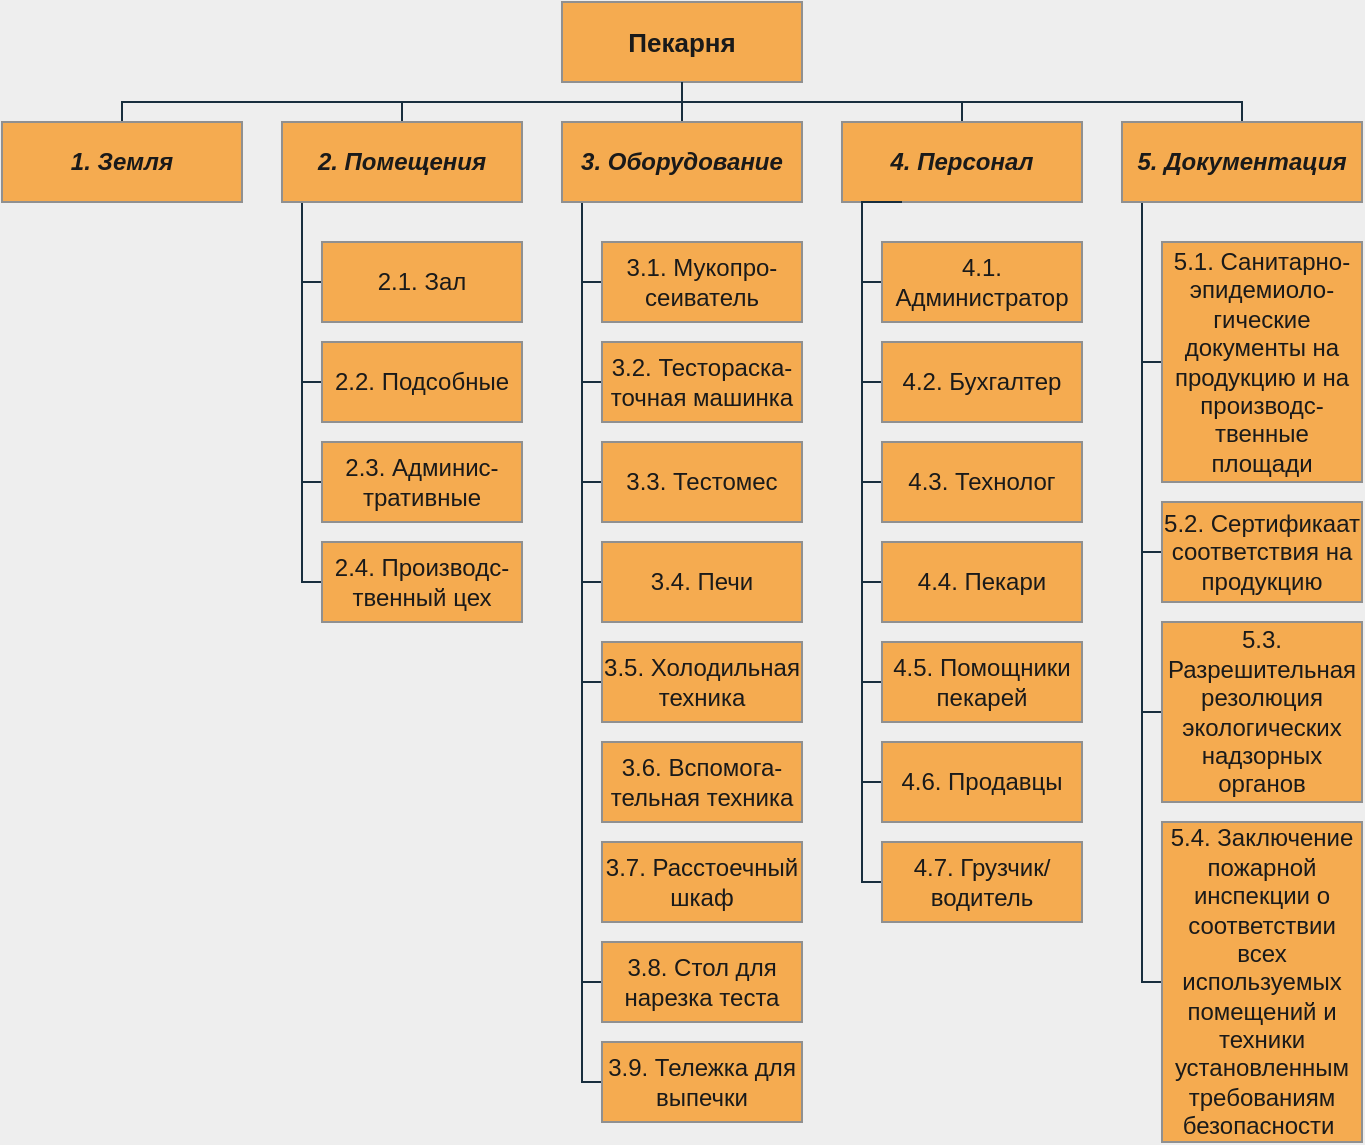 <mxfile version="20.3.0" type="device" pages="3"><diagram id="38rLD_iPJYr1lU6pfZRZ" name="1"><mxGraphModel dx="782" dy="531" grid="1" gridSize="10" guides="1" tooltips="1" connect="1" arrows="1" fold="1" page="1" pageScale="1" pageWidth="827" pageHeight="1169" background="#EEEEEE" math="0" shadow="0"><root><mxCell id="0"/><mxCell id="1" parent="0"/><mxCell id="mr39IsPxR9UCGz56KSbm-14" style="edgeStyle=orthogonalEdgeStyle;rounded=0;orthogonalLoop=1;jettySize=auto;html=1;exitX=0.5;exitY=1;exitDx=0;exitDy=0;entryX=0.5;entryY=0;entryDx=0;entryDy=0;strokeColor=#182E3E;fontColor=#1A1A1A;endArrow=none;endFill=0;" parent="1" source="mr39IsPxR9UCGz56KSbm-6" target="mr39IsPxR9UCGz56KSbm-9" edge="1"><mxGeometry relative="1" as="geometry"/></mxCell><mxCell id="mr39IsPxR9UCGz56KSbm-15" style="edgeStyle=orthogonalEdgeStyle;rounded=0;orthogonalLoop=1;jettySize=auto;html=1;exitX=0.5;exitY=1;exitDx=0;exitDy=0;entryX=0.5;entryY=0;entryDx=0;entryDy=0;strokeColor=#182E3E;fontColor=#1A1A1A;endArrow=none;endFill=0;" parent="1" source="mr39IsPxR9UCGz56KSbm-6" target="mr39IsPxR9UCGz56KSbm-10" edge="1"><mxGeometry relative="1" as="geometry"><Array as="points"><mxPoint x="420" y="290"/><mxPoint x="560" y="290"/></Array></mxGeometry></mxCell><mxCell id="mr39IsPxR9UCGz56KSbm-16" style="edgeStyle=orthogonalEdgeStyle;rounded=0;orthogonalLoop=1;jettySize=auto;html=1;exitX=0.5;exitY=1;exitDx=0;exitDy=0;entryX=0.5;entryY=0;entryDx=0;entryDy=0;strokeColor=#182E3E;fontColor=#1A1A1A;endArrow=none;endFill=0;" parent="1" source="mr39IsPxR9UCGz56KSbm-6" target="mr39IsPxR9UCGz56KSbm-11" edge="1"><mxGeometry relative="1" as="geometry"><Array as="points"><mxPoint x="420" y="290"/><mxPoint x="700" y="290"/></Array></mxGeometry></mxCell><mxCell id="mr39IsPxR9UCGz56KSbm-6" value="Пекарня" style="rounded=0;whiteSpace=wrap;html=1;fillColor=#F5AB50;strokeColor=#909090;fontColor=#1A1A1A;fontSize=13;fontStyle=1" parent="1" vertex="1"><mxGeometry x="360" y="240" width="120" height="40" as="geometry"/></mxCell><mxCell id="mr39IsPxR9UCGz56KSbm-12" style="edgeStyle=orthogonalEdgeStyle;rounded=0;orthogonalLoop=1;jettySize=auto;html=1;exitX=0.5;exitY=0;exitDx=0;exitDy=0;entryX=0.5;entryY=1;entryDx=0;entryDy=0;strokeColor=#182E3E;fontColor=#1A1A1A;endArrow=none;endFill=0;" parent="1" source="mr39IsPxR9UCGz56KSbm-7" target="mr39IsPxR9UCGz56KSbm-6" edge="1"><mxGeometry relative="1" as="geometry"><Array as="points"><mxPoint x="140" y="290"/><mxPoint x="420" y="290"/></Array></mxGeometry></mxCell><mxCell id="mr39IsPxR9UCGz56KSbm-7" value="1. Земля" style="rounded=0;whiteSpace=wrap;html=1;strokeColor=#909090;fontSize=12;fontColor=#1A1A1A;fillColor=#F5AB50;fontStyle=3" parent="1" vertex="1"><mxGeometry x="80" y="300" width="120" height="40" as="geometry"/></mxCell><mxCell id="mr39IsPxR9UCGz56KSbm-13" style="edgeStyle=orthogonalEdgeStyle;rounded=0;orthogonalLoop=1;jettySize=auto;html=1;exitX=0.5;exitY=0;exitDx=0;exitDy=0;entryX=0.5;entryY=1;entryDx=0;entryDy=0;strokeColor=#182E3E;fontColor=#1A1A1A;endArrow=none;endFill=0;" parent="1" source="mr39IsPxR9UCGz56KSbm-8" target="mr39IsPxR9UCGz56KSbm-6" edge="1"><mxGeometry relative="1" as="geometry"><Array as="points"><mxPoint x="280" y="290"/><mxPoint x="420" y="290"/></Array></mxGeometry></mxCell><mxCell id="mr39IsPxR9UCGz56KSbm-31" style="edgeStyle=orthogonalEdgeStyle;rounded=0;orthogonalLoop=1;jettySize=auto;html=1;exitX=0.25;exitY=1;exitDx=0;exitDy=0;entryX=0;entryY=0.5;entryDx=0;entryDy=0;strokeColor=#182E3E;fontColor=#1A1A1A;endArrow=none;endFill=0;" parent="1" source="mr39IsPxR9UCGz56KSbm-8" target="mr39IsPxR9UCGz56KSbm-17" edge="1"><mxGeometry relative="1" as="geometry"><Array as="points"><mxPoint x="230" y="340"/><mxPoint x="230" y="380"/></Array></mxGeometry></mxCell><mxCell id="mr39IsPxR9UCGz56KSbm-32" style="edgeStyle=orthogonalEdgeStyle;rounded=0;orthogonalLoop=1;jettySize=auto;html=1;exitX=0.25;exitY=1;exitDx=0;exitDy=0;entryX=0;entryY=0.5;entryDx=0;entryDy=0;strokeColor=#182E3E;fontColor=#1A1A1A;endArrow=none;endFill=0;" parent="1" source="mr39IsPxR9UCGz56KSbm-8" target="mr39IsPxR9UCGz56KSbm-19" edge="1"><mxGeometry relative="1" as="geometry"><Array as="points"><mxPoint x="230" y="340"/><mxPoint x="230" y="430"/></Array></mxGeometry></mxCell><mxCell id="mr39IsPxR9UCGz56KSbm-33" style="edgeStyle=orthogonalEdgeStyle;rounded=0;orthogonalLoop=1;jettySize=auto;html=1;exitX=0.25;exitY=1;exitDx=0;exitDy=0;entryX=0;entryY=0.5;entryDx=0;entryDy=0;strokeColor=#182E3E;fontColor=#1A1A1A;endArrow=none;endFill=0;" parent="1" source="mr39IsPxR9UCGz56KSbm-8" target="mr39IsPxR9UCGz56KSbm-20" edge="1"><mxGeometry relative="1" as="geometry"><Array as="points"><mxPoint x="230" y="340"/><mxPoint x="230" y="480"/></Array></mxGeometry></mxCell><mxCell id="mr39IsPxR9UCGz56KSbm-34" style="edgeStyle=orthogonalEdgeStyle;rounded=0;orthogonalLoop=1;jettySize=auto;html=1;exitX=0.25;exitY=1;exitDx=0;exitDy=0;entryX=0;entryY=0.5;entryDx=0;entryDy=0;strokeColor=#182E3E;fontColor=#1A1A1A;endArrow=none;endFill=0;" parent="1" source="mr39IsPxR9UCGz56KSbm-8" target="mr39IsPxR9UCGz56KSbm-21" edge="1"><mxGeometry relative="1" as="geometry"><Array as="points"><mxPoint x="230" y="340"/><mxPoint x="230" y="530"/></Array></mxGeometry></mxCell><mxCell id="mr39IsPxR9UCGz56KSbm-8" value="2. Помещения" style="rounded=0;whiteSpace=wrap;html=1;strokeColor=#909090;fontSize=12;fontColor=#1A1A1A;fillColor=#F5AB50;fontStyle=3" parent="1" vertex="1"><mxGeometry x="220" y="300" width="120" height="40" as="geometry"/></mxCell><mxCell id="mr39IsPxR9UCGz56KSbm-35" style="edgeStyle=orthogonalEdgeStyle;rounded=0;orthogonalLoop=1;jettySize=auto;html=1;exitX=0.25;exitY=1;exitDx=0;exitDy=0;entryX=0;entryY=0.5;entryDx=0;entryDy=0;strokeColor=#182E3E;fontColor=#1A1A1A;endArrow=none;endFill=0;" parent="1" source="mr39IsPxR9UCGz56KSbm-9" target="mr39IsPxR9UCGz56KSbm-22" edge="1"><mxGeometry relative="1" as="geometry"><Array as="points"><mxPoint x="370" y="340"/><mxPoint x="370" y="380"/></Array></mxGeometry></mxCell><mxCell id="mr39IsPxR9UCGz56KSbm-36" style="edgeStyle=orthogonalEdgeStyle;rounded=0;orthogonalLoop=1;jettySize=auto;html=1;exitX=0.25;exitY=1;exitDx=0;exitDy=0;entryX=0;entryY=0.5;entryDx=0;entryDy=0;strokeColor=#182E3E;fontColor=#1A1A1A;endArrow=none;endFill=0;" parent="1" source="mr39IsPxR9UCGz56KSbm-9" target="mr39IsPxR9UCGz56KSbm-23" edge="1"><mxGeometry relative="1" as="geometry"><Array as="points"><mxPoint x="370" y="340"/><mxPoint x="370" y="430"/></Array></mxGeometry></mxCell><mxCell id="mr39IsPxR9UCGz56KSbm-37" style="edgeStyle=orthogonalEdgeStyle;rounded=0;orthogonalLoop=1;jettySize=auto;html=1;exitX=0.25;exitY=1;exitDx=0;exitDy=0;entryX=0;entryY=0.5;entryDx=0;entryDy=0;strokeColor=#182E3E;fontColor=#1A1A1A;endArrow=none;endFill=0;" parent="1" source="mr39IsPxR9UCGz56KSbm-9" target="mr39IsPxR9UCGz56KSbm-24" edge="1"><mxGeometry relative="1" as="geometry"><Array as="points"><mxPoint x="370" y="340"/><mxPoint x="370" y="480"/></Array></mxGeometry></mxCell><mxCell id="mr39IsPxR9UCGz56KSbm-38" style="edgeStyle=orthogonalEdgeStyle;rounded=0;orthogonalLoop=1;jettySize=auto;html=1;exitX=0.25;exitY=1;exitDx=0;exitDy=0;entryX=0;entryY=0.5;entryDx=0;entryDy=0;strokeColor=#182E3E;fontColor=#1A1A1A;endArrow=none;endFill=0;" parent="1" source="mr39IsPxR9UCGz56KSbm-9" target="mr39IsPxR9UCGz56KSbm-25" edge="1"><mxGeometry relative="1" as="geometry"><Array as="points"><mxPoint x="370" y="340"/><mxPoint x="370" y="530"/></Array></mxGeometry></mxCell><mxCell id="mr39IsPxR9UCGz56KSbm-39" style="edgeStyle=orthogonalEdgeStyle;rounded=0;orthogonalLoop=1;jettySize=auto;html=1;exitX=0.25;exitY=1;exitDx=0;exitDy=0;entryX=0;entryY=0.5;entryDx=0;entryDy=0;strokeColor=#182E3E;fontColor=#1A1A1A;endArrow=none;endFill=0;" parent="1" source="mr39IsPxR9UCGz56KSbm-9" target="mr39IsPxR9UCGz56KSbm-26" edge="1"><mxGeometry relative="1" as="geometry"><Array as="points"><mxPoint x="370" y="340"/><mxPoint x="370" y="580"/></Array></mxGeometry></mxCell><mxCell id="mr39IsPxR9UCGz56KSbm-40" style="edgeStyle=orthogonalEdgeStyle;rounded=0;orthogonalLoop=1;jettySize=auto;html=1;exitX=0.25;exitY=1;exitDx=0;exitDy=0;entryX=0;entryY=0.5;entryDx=0;entryDy=0;strokeColor=#182E3E;fontColor=#1A1A1A;endArrow=none;endFill=0;" parent="1" source="mr39IsPxR9UCGz56KSbm-9" target="mr39IsPxR9UCGz56KSbm-30" edge="1"><mxGeometry relative="1" as="geometry"><Array as="points"><mxPoint x="370" y="340"/><mxPoint x="370" y="780"/></Array></mxGeometry></mxCell><mxCell id="mr39IsPxR9UCGz56KSbm-41" style="edgeStyle=orthogonalEdgeStyle;rounded=0;orthogonalLoop=1;jettySize=auto;html=1;exitX=0.25;exitY=1;exitDx=0;exitDy=0;entryX=0;entryY=0.5;entryDx=0;entryDy=0;strokeColor=#182E3E;fontColor=#1A1A1A;endArrow=none;endFill=0;" parent="1" source="mr39IsPxR9UCGz56KSbm-9" target="mr39IsPxR9UCGz56KSbm-29" edge="1"><mxGeometry relative="1" as="geometry"><Array as="points"><mxPoint x="370" y="340"/><mxPoint x="370" y="730"/></Array></mxGeometry></mxCell><mxCell id="mr39IsPxR9UCGz56KSbm-9" value="3. Оборудование" style="rounded=0;whiteSpace=wrap;html=1;strokeColor=#909090;fontSize=12;fontColor=#1A1A1A;fillColor=#F5AB50;fontStyle=3" parent="1" vertex="1"><mxGeometry x="360" y="300" width="120" height="40" as="geometry"/></mxCell><mxCell id="mr39IsPxR9UCGz56KSbm-48" style="edgeStyle=orthogonalEdgeStyle;rounded=0;orthogonalLoop=1;jettySize=auto;html=1;exitX=0.25;exitY=1;exitDx=0;exitDy=0;entryX=0;entryY=0.5;entryDx=0;entryDy=0;strokeColor=#182E3E;fontColor=#1A1A1A;endArrow=none;endFill=0;" parent="1" source="mr39IsPxR9UCGz56KSbm-10" target="mr39IsPxR9UCGz56KSbm-42" edge="1"><mxGeometry relative="1" as="geometry"><Array as="points"><mxPoint x="510" y="340"/><mxPoint x="510" y="380"/></Array></mxGeometry></mxCell><mxCell id="mr39IsPxR9UCGz56KSbm-49" style="edgeStyle=orthogonalEdgeStyle;rounded=0;orthogonalLoop=1;jettySize=auto;html=1;exitX=0.25;exitY=1;exitDx=0;exitDy=0;entryX=0;entryY=0.5;entryDx=0;entryDy=0;strokeColor=#182E3E;fontColor=#1A1A1A;endArrow=none;endFill=0;" parent="1" source="mr39IsPxR9UCGz56KSbm-10" target="mr39IsPxR9UCGz56KSbm-47" edge="1"><mxGeometry relative="1" as="geometry"><Array as="points"><mxPoint x="510" y="340"/><mxPoint x="510" y="630"/></Array></mxGeometry></mxCell><mxCell id="mr39IsPxR9UCGz56KSbm-50" style="edgeStyle=orthogonalEdgeStyle;rounded=0;orthogonalLoop=1;jettySize=auto;html=1;exitX=0.25;exitY=1;exitDx=0;exitDy=0;entryX=0;entryY=0.5;entryDx=0;entryDy=0;strokeColor=#182E3E;fontColor=#1A1A1A;endArrow=none;endFill=0;" parent="1" source="mr39IsPxR9UCGz56KSbm-10" target="mr39IsPxR9UCGz56KSbm-46" edge="1"><mxGeometry relative="1" as="geometry"><Array as="points"><mxPoint x="510" y="340"/><mxPoint x="510" y="580"/></Array></mxGeometry></mxCell><mxCell id="mr39IsPxR9UCGz56KSbm-51" style="edgeStyle=orthogonalEdgeStyle;rounded=0;orthogonalLoop=1;jettySize=auto;html=1;exitX=0.25;exitY=1;exitDx=0;exitDy=0;entryX=0;entryY=0.5;entryDx=0;entryDy=0;strokeColor=#182E3E;fontColor=#1A1A1A;endArrow=none;endFill=0;" parent="1" source="mr39IsPxR9UCGz56KSbm-10" target="mr39IsPxR9UCGz56KSbm-45" edge="1"><mxGeometry relative="1" as="geometry"><Array as="points"><mxPoint x="510" y="340"/><mxPoint x="510" y="530"/></Array></mxGeometry></mxCell><mxCell id="mr39IsPxR9UCGz56KSbm-52" style="edgeStyle=orthogonalEdgeStyle;rounded=0;orthogonalLoop=1;jettySize=auto;html=1;exitX=0.25;exitY=1;exitDx=0;exitDy=0;entryX=0;entryY=0.5;entryDx=0;entryDy=0;strokeColor=#182E3E;fontColor=#1A1A1A;endArrow=none;endFill=0;" parent="1" source="mr39IsPxR9UCGz56KSbm-10" target="mr39IsPxR9UCGz56KSbm-44" edge="1"><mxGeometry relative="1" as="geometry"><Array as="points"><mxPoint x="510" y="340"/><mxPoint x="510" y="480"/></Array></mxGeometry></mxCell><mxCell id="mr39IsPxR9UCGz56KSbm-53" style="edgeStyle=orthogonalEdgeStyle;rounded=0;orthogonalLoop=1;jettySize=auto;html=1;exitX=0.25;exitY=1;exitDx=0;exitDy=0;entryX=0;entryY=0.5;entryDx=0;entryDy=0;strokeColor=#182E3E;fontColor=#1A1A1A;endArrow=none;endFill=0;" parent="1" source="mr39IsPxR9UCGz56KSbm-10" target="mr39IsPxR9UCGz56KSbm-43" edge="1"><mxGeometry relative="1" as="geometry"><Array as="points"><mxPoint x="510" y="340"/><mxPoint x="510" y="430"/></Array></mxGeometry></mxCell><mxCell id="mr39IsPxR9UCGz56KSbm-10" value="4. Персонал" style="rounded=0;whiteSpace=wrap;html=1;strokeColor=#909090;fontSize=12;fontColor=#1A1A1A;fillColor=#F5AB50;fontStyle=3" parent="1" vertex="1"><mxGeometry x="500" y="300" width="120" height="40" as="geometry"/></mxCell><mxCell id="mr39IsPxR9UCGz56KSbm-61" style="edgeStyle=orthogonalEdgeStyle;rounded=0;orthogonalLoop=1;jettySize=auto;html=1;exitX=0.25;exitY=1;exitDx=0;exitDy=0;entryX=0;entryY=0.5;entryDx=0;entryDy=0;strokeColor=#182E3E;fontColor=#1A1A1A;endArrow=none;endFill=0;" parent="1" source="mr39IsPxR9UCGz56KSbm-11" target="mr39IsPxR9UCGz56KSbm-57" edge="1"><mxGeometry relative="1" as="geometry"><Array as="points"><mxPoint x="650" y="340"/><mxPoint x="650" y="420"/></Array></mxGeometry></mxCell><mxCell id="mr39IsPxR9UCGz56KSbm-62" style="edgeStyle=orthogonalEdgeStyle;rounded=0;orthogonalLoop=1;jettySize=auto;html=1;exitX=0.25;exitY=1;exitDx=0;exitDy=0;entryX=0;entryY=0.5;entryDx=0;entryDy=0;strokeColor=#182E3E;fontColor=#1A1A1A;endArrow=none;endFill=0;" parent="1" source="mr39IsPxR9UCGz56KSbm-11" target="mr39IsPxR9UCGz56KSbm-58" edge="1"><mxGeometry relative="1" as="geometry"><Array as="points"><mxPoint x="650" y="340"/><mxPoint x="650" y="515"/></Array></mxGeometry></mxCell><mxCell id="mr39IsPxR9UCGz56KSbm-63" style="edgeStyle=orthogonalEdgeStyle;rounded=0;orthogonalLoop=1;jettySize=auto;html=1;exitX=0.25;exitY=1;exitDx=0;exitDy=0;entryX=0;entryY=0.5;entryDx=0;entryDy=0;strokeColor=#182E3E;fontColor=#1A1A1A;endArrow=none;endFill=0;" parent="1" source="mr39IsPxR9UCGz56KSbm-11" target="mr39IsPxR9UCGz56KSbm-59" edge="1"><mxGeometry relative="1" as="geometry"><Array as="points"><mxPoint x="650" y="340"/><mxPoint x="650" y="595"/></Array></mxGeometry></mxCell><mxCell id="mr39IsPxR9UCGz56KSbm-64" style="edgeStyle=orthogonalEdgeStyle;rounded=0;orthogonalLoop=1;jettySize=auto;html=1;exitX=0.25;exitY=1;exitDx=0;exitDy=0;entryX=0;entryY=0.5;entryDx=0;entryDy=0;strokeColor=#182E3E;fontColor=#1A1A1A;endArrow=none;endFill=0;" parent="1" source="mr39IsPxR9UCGz56KSbm-11" target="mr39IsPxR9UCGz56KSbm-60" edge="1"><mxGeometry relative="1" as="geometry"><Array as="points"><mxPoint x="650" y="340"/><mxPoint x="650" y="730"/></Array></mxGeometry></mxCell><mxCell id="mr39IsPxR9UCGz56KSbm-11" value="5. Документация" style="rounded=0;whiteSpace=wrap;html=1;strokeColor=#909090;fontSize=12;fontColor=#1A1A1A;fillColor=#F5AB50;fontStyle=3" parent="1" vertex="1"><mxGeometry x="640" y="300" width="120" height="40" as="geometry"/></mxCell><mxCell id="mr39IsPxR9UCGz56KSbm-17" value="2.1. Зал" style="rounded=0;whiteSpace=wrap;html=1;strokeColor=#909090;fontColor=#1A1A1A;fillColor=#F5AB50;" parent="1" vertex="1"><mxGeometry x="240" y="360" width="100" height="40" as="geometry"/></mxCell><mxCell id="mr39IsPxR9UCGz56KSbm-19" value="2.2. Подсобные" style="rounded=0;whiteSpace=wrap;html=1;strokeColor=#909090;fontColor=#1A1A1A;fillColor=#F5AB50;" parent="1" vertex="1"><mxGeometry x="240" y="410" width="100" height="40" as="geometry"/></mxCell><mxCell id="mr39IsPxR9UCGz56KSbm-20" value="2.3. Админис-тративные" style="rounded=0;whiteSpace=wrap;html=1;strokeColor=#909090;fontColor=#1A1A1A;fillColor=#F5AB50;" parent="1" vertex="1"><mxGeometry x="240" y="460" width="100" height="40" as="geometry"/></mxCell><mxCell id="mr39IsPxR9UCGz56KSbm-21" value="2.4. Производс-твенный цех" style="rounded=0;whiteSpace=wrap;html=1;strokeColor=#909090;fontColor=#1A1A1A;fillColor=#F5AB50;" parent="1" vertex="1"><mxGeometry x="240" y="510" width="100" height="40" as="geometry"/></mxCell><mxCell id="mr39IsPxR9UCGz56KSbm-22" value="3.1. Мукопро-сеиватель" style="rounded=0;whiteSpace=wrap;html=1;strokeColor=#909090;fontColor=#1A1A1A;fillColor=#F5AB50;" parent="1" vertex="1"><mxGeometry x="380" y="360" width="100" height="40" as="geometry"/></mxCell><mxCell id="mr39IsPxR9UCGz56KSbm-23" value="3.2. Тестораска-точная машинка" style="rounded=0;whiteSpace=wrap;html=1;strokeColor=#909090;fontColor=#1A1A1A;fillColor=#F5AB50;" parent="1" vertex="1"><mxGeometry x="380" y="410" width="100" height="40" as="geometry"/></mxCell><mxCell id="mr39IsPxR9UCGz56KSbm-24" value="3.3. Тестомес" style="rounded=0;whiteSpace=wrap;html=1;strokeColor=#909090;fontColor=#1A1A1A;fillColor=#F5AB50;" parent="1" vertex="1"><mxGeometry x="380" y="460" width="100" height="40" as="geometry"/></mxCell><mxCell id="mr39IsPxR9UCGz56KSbm-25" value="3.4. Печи" style="rounded=0;whiteSpace=wrap;html=1;strokeColor=#909090;fontColor=#1A1A1A;fillColor=#F5AB50;" parent="1" vertex="1"><mxGeometry x="380" y="510" width="100" height="40" as="geometry"/></mxCell><mxCell id="mr39IsPxR9UCGz56KSbm-26" value="3.5. Холодильная техника" style="rounded=0;whiteSpace=wrap;html=1;strokeColor=#909090;fontColor=#1A1A1A;fillColor=#F5AB50;" parent="1" vertex="1"><mxGeometry x="380" y="560" width="100" height="40" as="geometry"/></mxCell><mxCell id="mr39IsPxR9UCGz56KSbm-27" value="3.6. Вспомога-тельная техника" style="rounded=0;whiteSpace=wrap;html=1;strokeColor=#909090;fontColor=#1A1A1A;fillColor=#F5AB50;" parent="1" vertex="1"><mxGeometry x="380" y="610" width="100" height="40" as="geometry"/></mxCell><mxCell id="mr39IsPxR9UCGz56KSbm-28" value="3.7. Расстоечный шкаф" style="rounded=0;whiteSpace=wrap;html=1;strokeColor=#909090;fontColor=#1A1A1A;fillColor=#F5AB50;" parent="1" vertex="1"><mxGeometry x="380" y="660" width="100" height="40" as="geometry"/></mxCell><mxCell id="mr39IsPxR9UCGz56KSbm-29" value="3.8. Стол для нарезка теста" style="rounded=0;whiteSpace=wrap;html=1;strokeColor=#909090;fontColor=#1A1A1A;fillColor=#F5AB50;" parent="1" vertex="1"><mxGeometry x="380" y="710" width="100" height="40" as="geometry"/></mxCell><mxCell id="mr39IsPxR9UCGz56KSbm-30" value="3.9. Тележка для выпечки" style="rounded=0;whiteSpace=wrap;html=1;strokeColor=#909090;fontColor=#1A1A1A;fillColor=#F5AB50;" parent="1" vertex="1"><mxGeometry x="380" y="760" width="100" height="40" as="geometry"/></mxCell><mxCell id="mr39IsPxR9UCGz56KSbm-42" value="4.1. Администратор" style="rounded=0;whiteSpace=wrap;html=1;strokeColor=#909090;fontColor=#1A1A1A;fillColor=#F5AB50;" parent="1" vertex="1"><mxGeometry x="520" y="360" width="100" height="40" as="geometry"/></mxCell><mxCell id="mr39IsPxR9UCGz56KSbm-43" value="4.2. Бухгалтер" style="rounded=0;whiteSpace=wrap;html=1;strokeColor=#909090;fontColor=#1A1A1A;fillColor=#F5AB50;" parent="1" vertex="1"><mxGeometry x="520" y="410" width="100" height="40" as="geometry"/></mxCell><mxCell id="mr39IsPxR9UCGz56KSbm-44" value="4.3. Технолог" style="rounded=0;whiteSpace=wrap;html=1;strokeColor=#909090;fontColor=#1A1A1A;fillColor=#F5AB50;" parent="1" vertex="1"><mxGeometry x="520" y="460" width="100" height="40" as="geometry"/></mxCell><mxCell id="mr39IsPxR9UCGz56KSbm-45" value="4.4. Пекари" style="rounded=0;whiteSpace=wrap;html=1;strokeColor=#909090;fontColor=#1A1A1A;fillColor=#F5AB50;" parent="1" vertex="1"><mxGeometry x="520" y="510" width="100" height="40" as="geometry"/></mxCell><mxCell id="mr39IsPxR9UCGz56KSbm-46" value="4.5. Помощники пекарей" style="rounded=0;whiteSpace=wrap;html=1;strokeColor=#909090;fontColor=#1A1A1A;fillColor=#F5AB50;" parent="1" vertex="1"><mxGeometry x="520" y="560" width="100" height="40" as="geometry"/></mxCell><mxCell id="mr39IsPxR9UCGz56KSbm-47" value="4.6. Продавцы" style="rounded=0;whiteSpace=wrap;html=1;strokeColor=#909090;fontColor=#1A1A1A;fillColor=#F5AB50;" parent="1" vertex="1"><mxGeometry x="520" y="610" width="100" height="40" as="geometry"/></mxCell><mxCell id="mr39IsPxR9UCGz56KSbm-55" style="edgeStyle=orthogonalEdgeStyle;rounded=0;orthogonalLoop=1;jettySize=auto;html=1;exitX=0;exitY=0.5;exitDx=0;exitDy=0;entryX=0.25;entryY=1;entryDx=0;entryDy=0;strokeColor=#182E3E;fontColor=#1A1A1A;endArrow=none;endFill=0;" parent="1" source="mr39IsPxR9UCGz56KSbm-54" target="mr39IsPxR9UCGz56KSbm-10" edge="1"><mxGeometry relative="1" as="geometry"><Array as="points"><mxPoint x="510" y="680"/><mxPoint x="510" y="340"/></Array></mxGeometry></mxCell><mxCell id="mr39IsPxR9UCGz56KSbm-54" value="4.7. Грузчик/водитель" style="rounded=0;whiteSpace=wrap;html=1;strokeColor=#909090;fontColor=#1A1A1A;fillColor=#F5AB50;" parent="1" vertex="1"><mxGeometry x="520" y="660" width="100" height="40" as="geometry"/></mxCell><mxCell id="mr39IsPxR9UCGz56KSbm-57" value="5.1. Санитарно-эпидемиоло-гические документы на продукцию и на производс-твенные площади" style="rounded=0;whiteSpace=wrap;html=1;strokeColor=#909090;fontColor=#1A1A1A;fillColor=#F5AB50;" parent="1" vertex="1"><mxGeometry x="660" y="360" width="100" height="120" as="geometry"/></mxCell><mxCell id="mr39IsPxR9UCGz56KSbm-58" value="5.2. Сертификаат соответствия на продукцию" style="rounded=0;whiteSpace=wrap;html=1;strokeColor=#909090;fontColor=#1A1A1A;fillColor=#F5AB50;" parent="1" vertex="1"><mxGeometry x="660" y="490" width="100" height="50" as="geometry"/></mxCell><mxCell id="mr39IsPxR9UCGz56KSbm-59" value="5.3. Разрешительная резолюция экологических надзорных органов" style="rounded=0;whiteSpace=wrap;html=1;strokeColor=#909090;fontColor=#1A1A1A;fillColor=#F5AB50;" parent="1" vertex="1"><mxGeometry x="660" y="550" width="100" height="90" as="geometry"/></mxCell><mxCell id="mr39IsPxR9UCGz56KSbm-60" value="5.4. Заключение пожарной инспекции о соответствии всех используемых помещений и техники установленным требованиям безопасности&amp;nbsp;" style="rounded=0;whiteSpace=wrap;html=1;strokeColor=#909090;fontColor=#1A1A1A;fillColor=#F5AB50;" parent="1" vertex="1"><mxGeometry x="660" y="650" width="100" height="160" as="geometry"/></mxCell></root></mxGraphModel></diagram><diagram id="uYPxq3DBdeyhWHkyjF-S" name="2"><mxGraphModel dx="1609" dy="531" grid="1" gridSize="10" guides="1" tooltips="1" connect="1" arrows="1" fold="1" page="1" pageScale="1" pageWidth="827" pageHeight="1169" background="#EEEEEE" math="0" shadow="0"><root><mxCell id="0"/><mxCell id="1" parent="0"/><mxCell id="nmEIB36apZI7qm-5X0ZV-48" style="edgeStyle=orthogonalEdgeStyle;rounded=0;orthogonalLoop=1;jettySize=auto;html=1;exitX=0.5;exitY=1;exitDx=0;exitDy=0;entryX=0.5;entryY=0;entryDx=0;entryDy=0;strokeColor=#182E3E;fontSize=11;fontColor=#1A1A1A;endArrow=none;endFill=0;" parent="1" source="nmEIB36apZI7qm-5X0ZV-2" target="nmEIB36apZI7qm-5X0ZV-3" edge="1"><mxGeometry relative="1" as="geometry"><Array as="points"><mxPoint x="380" y="370"/><mxPoint x="30" y="370"/></Array></mxGeometry></mxCell><mxCell id="nmEIB36apZI7qm-5X0ZV-49" style="edgeStyle=orthogonalEdgeStyle;rounded=0;orthogonalLoop=1;jettySize=auto;html=1;exitX=0.5;exitY=1;exitDx=0;exitDy=0;entryX=0.5;entryY=0;entryDx=0;entryDy=0;strokeColor=#182E3E;fontSize=11;fontColor=#1A1A1A;endArrow=none;endFill=0;" parent="1" source="nmEIB36apZI7qm-5X0ZV-2" target="nmEIB36apZI7qm-5X0ZV-4" edge="1"><mxGeometry relative="1" as="geometry"><Array as="points"><mxPoint x="380" y="370"/><mxPoint x="170" y="370"/></Array></mxGeometry></mxCell><mxCell id="nmEIB36apZI7qm-5X0ZV-50" style="edgeStyle=orthogonalEdgeStyle;rounded=0;orthogonalLoop=1;jettySize=auto;html=1;exitX=0.5;exitY=1;exitDx=0;exitDy=0;entryX=0.5;entryY=0;entryDx=0;entryDy=0;strokeColor=#182E3E;fontSize=11;fontColor=#1A1A1A;endArrow=none;endFill=0;" parent="1" source="nmEIB36apZI7qm-5X0ZV-2" target="nmEIB36apZI7qm-5X0ZV-5" edge="1"><mxGeometry relative="1" as="geometry"><Array as="points"><mxPoint x="380" y="370"/><mxPoint x="310" y="370"/></Array></mxGeometry></mxCell><mxCell id="nmEIB36apZI7qm-5X0ZV-51" style="edgeStyle=orthogonalEdgeStyle;rounded=0;orthogonalLoop=1;jettySize=auto;html=1;exitX=0.5;exitY=1;exitDx=0;exitDy=0;entryX=0.5;entryY=0;entryDx=0;entryDy=0;strokeColor=#182E3E;fontSize=11;fontColor=#1A1A1A;endArrow=none;endFill=0;" parent="1" source="nmEIB36apZI7qm-5X0ZV-2" target="nmEIB36apZI7qm-5X0ZV-6" edge="1"><mxGeometry relative="1" as="geometry"><Array as="points"><mxPoint x="380" y="370"/><mxPoint x="450" y="370"/></Array></mxGeometry></mxCell><mxCell id="nmEIB36apZI7qm-5X0ZV-52" style="edgeStyle=orthogonalEdgeStyle;rounded=0;orthogonalLoop=1;jettySize=auto;html=1;exitX=0.5;exitY=1;exitDx=0;exitDy=0;entryX=0.5;entryY=0;entryDx=0;entryDy=0;strokeColor=#182E3E;fontSize=11;fontColor=#1A1A1A;endArrow=none;endFill=0;" parent="1" source="nmEIB36apZI7qm-5X0ZV-2" target="nmEIB36apZI7qm-5X0ZV-7" edge="1"><mxGeometry relative="1" as="geometry"><Array as="points"><mxPoint x="380" y="370"/><mxPoint x="590" y="370"/></Array></mxGeometry></mxCell><mxCell id="nmEIB36apZI7qm-5X0ZV-53" style="edgeStyle=orthogonalEdgeStyle;rounded=0;orthogonalLoop=1;jettySize=auto;html=1;exitX=0.5;exitY=1;exitDx=0;exitDy=0;entryX=0.5;entryY=0;entryDx=0;entryDy=0;strokeColor=#182E3E;fontSize=11;fontColor=#1A1A1A;endArrow=none;endFill=0;" parent="1" source="nmEIB36apZI7qm-5X0ZV-2" target="nmEIB36apZI7qm-5X0ZV-8" edge="1"><mxGeometry relative="1" as="geometry"><Array as="points"><mxPoint x="380" y="370"/><mxPoint x="730" y="370"/></Array></mxGeometry></mxCell><mxCell id="nmEIB36apZI7qm-5X0ZV-2" value="Запуск пекарни" style="rounded=0;whiteSpace=wrap;html=1;fillColor=#F5AB50;strokeColor=#909090;fontColor=#1A1A1A;fontSize=13;fontStyle=1" parent="1" vertex="1"><mxGeometry x="320" y="320" width="120" height="40" as="geometry"/></mxCell><mxCell id="nmEIB36apZI7qm-5X0ZV-13" style="edgeStyle=orthogonalEdgeStyle;rounded=0;orthogonalLoop=1;jettySize=auto;html=1;exitX=0.25;exitY=1;exitDx=0;exitDy=0;entryX=0;entryY=0.5;entryDx=0;entryDy=0;strokeColor=#182E3E;fontSize=12;fontColor=#1A1A1A;endArrow=none;endFill=0;" parent="1" source="nmEIB36apZI7qm-5X0ZV-3" target="nmEIB36apZI7qm-5X0ZV-12" edge="1"><mxGeometry relative="1" as="geometry"><Array as="points"><mxPoint x="-20" y="420"/><mxPoint x="-20" y="610"/></Array></mxGeometry></mxCell><mxCell id="nmEIB36apZI7qm-5X0ZV-14" style="edgeStyle=orthogonalEdgeStyle;rounded=0;orthogonalLoop=1;jettySize=auto;html=1;exitX=0.25;exitY=1;exitDx=0;exitDy=0;entryX=0;entryY=0.5;entryDx=0;entryDy=0;strokeColor=#182E3E;fontSize=12;fontColor=#1A1A1A;endArrow=none;endFill=0;" parent="1" source="nmEIB36apZI7qm-5X0ZV-3" target="nmEIB36apZI7qm-5X0ZV-11" edge="1"><mxGeometry relative="1" as="geometry"><Array as="points"><mxPoint x="-20" y="420"/><mxPoint x="-20" y="560"/></Array></mxGeometry></mxCell><mxCell id="nmEIB36apZI7qm-5X0ZV-15" style="edgeStyle=orthogonalEdgeStyle;rounded=0;orthogonalLoop=1;jettySize=auto;html=1;exitX=0.25;exitY=1;exitDx=0;exitDy=0;entryX=0;entryY=0.5;entryDx=0;entryDy=0;strokeColor=#182E3E;fontSize=12;fontColor=#1A1A1A;endArrow=none;endFill=0;" parent="1" source="nmEIB36apZI7qm-5X0ZV-3" target="nmEIB36apZI7qm-5X0ZV-10" edge="1"><mxGeometry relative="1" as="geometry"><Array as="points"><mxPoint x="-20" y="420"/><mxPoint x="-20" y="510"/></Array></mxGeometry></mxCell><mxCell id="nmEIB36apZI7qm-5X0ZV-3" value="1. Управление персоналом" style="rounded=0;whiteSpace=wrap;html=1;strokeColor=#909090;fontSize=12;fontColor=#1A1A1A;fillColor=#F5AB50;fontStyle=3" parent="1" vertex="1"><mxGeometry x="-30" y="380" width="120" height="40" as="geometry"/></mxCell><mxCell id="nmEIB36apZI7qm-5X0ZV-21" style="edgeStyle=orthogonalEdgeStyle;rounded=0;orthogonalLoop=1;jettySize=auto;html=1;exitX=0.25;exitY=1;exitDx=0;exitDy=0;entryX=0;entryY=0.5;entryDx=0;entryDy=0;strokeColor=#182E3E;fontSize=12;fontColor=#1A1A1A;endArrow=none;endFill=0;" parent="1" source="nmEIB36apZI7qm-5X0ZV-4" target="nmEIB36apZI7qm-5X0ZV-17" edge="1"><mxGeometry relative="1" as="geometry"><Array as="points"><mxPoint x="120" y="420"/><mxPoint x="120" y="460"/></Array></mxGeometry></mxCell><mxCell id="nmEIB36apZI7qm-5X0ZV-22" style="edgeStyle=orthogonalEdgeStyle;rounded=0;orthogonalLoop=1;jettySize=auto;html=1;exitX=0.25;exitY=1;exitDx=0;exitDy=0;entryX=0;entryY=0.5;entryDx=0;entryDy=0;strokeColor=#182E3E;fontSize=12;fontColor=#1A1A1A;endArrow=none;endFill=0;" parent="1" source="nmEIB36apZI7qm-5X0ZV-4" target="nmEIB36apZI7qm-5X0ZV-18" edge="1"><mxGeometry relative="1" as="geometry"><Array as="points"><mxPoint x="120" y="420"/><mxPoint x="120" y="510"/></Array></mxGeometry></mxCell><mxCell id="nmEIB36apZI7qm-5X0ZV-23" style="edgeStyle=orthogonalEdgeStyle;rounded=0;orthogonalLoop=1;jettySize=auto;html=1;exitX=0.25;exitY=1;exitDx=0;exitDy=0;entryX=0;entryY=0.5;entryDx=0;entryDy=0;strokeColor=#182E3E;fontSize=12;fontColor=#1A1A1A;endArrow=none;endFill=0;" parent="1" source="nmEIB36apZI7qm-5X0ZV-4" target="nmEIB36apZI7qm-5X0ZV-19" edge="1"><mxGeometry relative="1" as="geometry"><Array as="points"><mxPoint x="120" y="420"/><mxPoint x="120" y="570"/></Array></mxGeometry></mxCell><mxCell id="nmEIB36apZI7qm-5X0ZV-24" style="edgeStyle=orthogonalEdgeStyle;rounded=0;orthogonalLoop=1;jettySize=auto;html=1;exitX=0.25;exitY=1;exitDx=0;exitDy=0;entryX=0;entryY=0.5;entryDx=0;entryDy=0;strokeColor=#182E3E;fontSize=12;fontColor=#1A1A1A;endArrow=none;endFill=0;" parent="1" source="nmEIB36apZI7qm-5X0ZV-4" target="nmEIB36apZI7qm-5X0ZV-20" edge="1"><mxGeometry relative="1" as="geometry"><Array as="points"><mxPoint x="120" y="420"/><mxPoint x="120" y="630"/></Array></mxGeometry></mxCell><mxCell id="nmEIB36apZI7qm-5X0ZV-4" value="2. Управление финансами" style="rounded=0;whiteSpace=wrap;html=1;strokeColor=#909090;fontSize=12;fontColor=#1A1A1A;fillColor=#F5AB50;fontStyle=3" parent="1" vertex="1"><mxGeometry x="110" y="380" width="120" height="40" as="geometry"/></mxCell><mxCell id="nmEIB36apZI7qm-5X0ZV-33" style="edgeStyle=orthogonalEdgeStyle;rounded=0;orthogonalLoop=1;jettySize=auto;html=1;exitX=0.25;exitY=1;exitDx=0;exitDy=0;entryX=0;entryY=0.5;entryDx=0;entryDy=0;strokeColor=#182E3E;fontSize=11;fontColor=#1A1A1A;endArrow=none;endFill=0;" parent="1" source="nmEIB36apZI7qm-5X0ZV-5" target="nmEIB36apZI7qm-5X0ZV-28" edge="1"><mxGeometry relative="1" as="geometry"><Array as="points"><mxPoint x="260" y="420"/><mxPoint x="260" y="460"/></Array></mxGeometry></mxCell><mxCell id="nmEIB36apZI7qm-5X0ZV-35" style="edgeStyle=orthogonalEdgeStyle;rounded=0;orthogonalLoop=1;jettySize=auto;html=1;exitX=0.25;exitY=1;exitDx=0;exitDy=0;entryX=0;entryY=0.5;entryDx=0;entryDy=0;strokeColor=#182E3E;fontSize=11;fontColor=#1A1A1A;endArrow=none;endFill=0;" parent="1" source="nmEIB36apZI7qm-5X0ZV-5" target="nmEIB36apZI7qm-5X0ZV-34" edge="1"><mxGeometry relative="1" as="geometry"><Array as="points"><mxPoint x="260" y="420"/><mxPoint x="260" y="610"/></Array></mxGeometry></mxCell><mxCell id="nmEIB36apZI7qm-5X0ZV-38" style="edgeStyle=orthogonalEdgeStyle;rounded=0;orthogonalLoop=1;jettySize=auto;html=1;exitX=0.25;exitY=1;exitDx=0;exitDy=0;entryX=0;entryY=0.5;entryDx=0;entryDy=0;strokeColor=#182E3E;fontSize=11;fontColor=#1A1A1A;endArrow=none;endFill=0;" parent="1" source="nmEIB36apZI7qm-5X0ZV-5" target="nmEIB36apZI7qm-5X0ZV-36" edge="1"><mxGeometry relative="1" as="geometry"><Array as="points"><mxPoint x="260" y="420"/><mxPoint x="260" y="660"/></Array></mxGeometry></mxCell><mxCell id="nmEIB36apZI7qm-5X0ZV-39" style="edgeStyle=orthogonalEdgeStyle;rounded=0;orthogonalLoop=1;jettySize=auto;html=1;exitX=0.25;exitY=1;exitDx=0;exitDy=0;entryX=0;entryY=0.5;entryDx=0;entryDy=0;strokeColor=#182E3E;fontSize=11;fontColor=#1A1A1A;endArrow=none;endFill=0;" parent="1" source="nmEIB36apZI7qm-5X0ZV-5" target="nmEIB36apZI7qm-5X0ZV-37" edge="1"><mxGeometry relative="1" as="geometry"><Array as="points"><mxPoint x="260" y="420"/><mxPoint x="260" y="710"/></Array></mxGeometry></mxCell><mxCell id="nmEIB36apZI7qm-5X0ZV-5" value="3. Маркетинг" style="rounded=0;whiteSpace=wrap;html=1;strokeColor=#909090;fontSize=12;fontColor=#1A1A1A;fillColor=#F5AB50;fontStyle=3" parent="1" vertex="1"><mxGeometry x="250" y="380" width="120" height="40" as="geometry"/></mxCell><mxCell id="nmEIB36apZI7qm-5X0ZV-44" style="edgeStyle=orthogonalEdgeStyle;rounded=0;orthogonalLoop=1;jettySize=auto;html=1;exitX=0.25;exitY=1;exitDx=0;exitDy=0;entryX=0;entryY=0.5;entryDx=0;entryDy=0;strokeColor=#182E3E;fontSize=11;fontColor=#1A1A1A;endArrow=none;endFill=0;" parent="1" source="nmEIB36apZI7qm-5X0ZV-6" target="nmEIB36apZI7qm-5X0ZV-40" edge="1"><mxGeometry relative="1" as="geometry"><Array as="points"><mxPoint x="400" y="420"/><mxPoint x="400" y="485"/></Array></mxGeometry></mxCell><mxCell id="nmEIB36apZI7qm-5X0ZV-45" style="edgeStyle=orthogonalEdgeStyle;rounded=0;orthogonalLoop=1;jettySize=auto;html=1;exitX=0.25;exitY=1;exitDx=0;exitDy=0;entryX=0;entryY=0.5;entryDx=0;entryDy=0;strokeColor=#182E3E;fontSize=11;fontColor=#1A1A1A;endArrow=none;endFill=0;" parent="1" source="nmEIB36apZI7qm-5X0ZV-6" target="nmEIB36apZI7qm-5X0ZV-41" edge="1"><mxGeometry relative="1" as="geometry"><Array as="points"><mxPoint x="400" y="420"/><mxPoint x="400" y="560"/></Array></mxGeometry></mxCell><mxCell id="nmEIB36apZI7qm-5X0ZV-46" style="edgeStyle=orthogonalEdgeStyle;rounded=0;orthogonalLoop=1;jettySize=auto;html=1;exitX=0.25;exitY=1;exitDx=0;exitDy=0;entryX=0;entryY=0.5;entryDx=0;entryDy=0;strokeColor=#182E3E;fontSize=11;fontColor=#1A1A1A;endArrow=none;endFill=0;" parent="1" source="nmEIB36apZI7qm-5X0ZV-6" target="nmEIB36apZI7qm-5X0ZV-42" edge="1"><mxGeometry relative="1" as="geometry"><Array as="points"><mxPoint x="400" y="420"/><mxPoint x="400" y="620"/></Array></mxGeometry></mxCell><mxCell id="nmEIB36apZI7qm-5X0ZV-47" style="edgeStyle=orthogonalEdgeStyle;rounded=0;orthogonalLoop=1;jettySize=auto;html=1;exitX=0.25;exitY=1;exitDx=0;exitDy=0;entryX=0;entryY=0.5;entryDx=0;entryDy=0;strokeColor=#182E3E;fontSize=11;fontColor=#1A1A1A;endArrow=none;endFill=0;" parent="1" source="nmEIB36apZI7qm-5X0ZV-6" target="nmEIB36apZI7qm-5X0ZV-43" edge="1"><mxGeometry relative="1" as="geometry"><Array as="points"><mxPoint x="400" y="420"/><mxPoint x="400" y="680"/></Array></mxGeometry></mxCell><mxCell id="nmEIB36apZI7qm-5X0ZV-6" value="4. Организация производства" style="rounded=0;whiteSpace=wrap;html=1;strokeColor=#909090;fontSize=12;fontColor=#1A1A1A;fillColor=#F5AB50;fontStyle=3" parent="1" vertex="1"><mxGeometry x="390" y="380" width="120" height="40" as="geometry"/></mxCell><mxCell id="nmEIB36apZI7qm-5X0ZV-60" style="edgeStyle=orthogonalEdgeStyle;rounded=0;orthogonalLoop=1;jettySize=auto;html=1;exitX=0.25;exitY=1;exitDx=0;exitDy=0;entryX=0;entryY=0.5;entryDx=0;entryDy=0;strokeColor=#182E3E;fontSize=11;fontColor=#1A1A1A;endArrow=none;endFill=0;" parent="1" source="nmEIB36apZI7qm-5X0ZV-7" target="nmEIB36apZI7qm-5X0ZV-55" edge="1"><mxGeometry relative="1" as="geometry"><Array as="points"><mxPoint x="540" y="420"/><mxPoint x="540" y="460"/></Array></mxGeometry></mxCell><mxCell id="nmEIB36apZI7qm-5X0ZV-61" style="edgeStyle=orthogonalEdgeStyle;rounded=0;orthogonalLoop=1;jettySize=auto;html=1;exitX=0.25;exitY=1;exitDx=0;exitDy=0;entryX=0;entryY=0.5;entryDx=0;entryDy=0;strokeColor=#182E3E;fontSize=11;fontColor=#1A1A1A;endArrow=none;endFill=0;" parent="1" source="nmEIB36apZI7qm-5X0ZV-7" target="nmEIB36apZI7qm-5X0ZV-56" edge="1"><mxGeometry relative="1" as="geometry"><Array as="points"><mxPoint x="540" y="420"/><mxPoint x="540" y="510"/></Array></mxGeometry></mxCell><mxCell id="nmEIB36apZI7qm-5X0ZV-62" style="edgeStyle=orthogonalEdgeStyle;rounded=0;orthogonalLoop=1;jettySize=auto;html=1;exitX=0.25;exitY=1;exitDx=0;exitDy=0;entryX=0;entryY=0.5;entryDx=0;entryDy=0;strokeColor=#182E3E;fontSize=11;fontColor=#1A1A1A;endArrow=none;endFill=0;" parent="1" source="nmEIB36apZI7qm-5X0ZV-7" target="nmEIB36apZI7qm-5X0ZV-59" edge="1"><mxGeometry relative="1" as="geometry"><Array as="points"><mxPoint x="540" y="420"/><mxPoint x="540" y="660"/></Array></mxGeometry></mxCell><mxCell id="nmEIB36apZI7qm-5X0ZV-63" style="edgeStyle=orthogonalEdgeStyle;rounded=0;orthogonalLoop=1;jettySize=auto;html=1;exitX=0.25;exitY=1;exitDx=0;exitDy=0;entryX=0;entryY=0.5;entryDx=0;entryDy=0;strokeColor=#182E3E;fontSize=11;fontColor=#1A1A1A;endArrow=none;endFill=0;" parent="1" source="nmEIB36apZI7qm-5X0ZV-7" target="nmEIB36apZI7qm-5X0ZV-58" edge="1"><mxGeometry relative="1" as="geometry"><Array as="points"><mxPoint x="540" y="420"/><mxPoint x="540" y="610"/></Array></mxGeometry></mxCell><mxCell id="nmEIB36apZI7qm-5X0ZV-64" style="edgeStyle=orthogonalEdgeStyle;rounded=0;orthogonalLoop=1;jettySize=auto;html=1;exitX=0.25;exitY=1;exitDx=0;exitDy=0;entryX=0;entryY=0.5;entryDx=0;entryDy=0;strokeColor=#182E3E;fontSize=11;fontColor=#1A1A1A;endArrow=none;endFill=0;" parent="1" source="nmEIB36apZI7qm-5X0ZV-7" target="nmEIB36apZI7qm-5X0ZV-57" edge="1"><mxGeometry relative="1" as="geometry"><Array as="points"><mxPoint x="540" y="420"/><mxPoint x="540" y="560"/></Array></mxGeometry></mxCell><mxCell id="nmEIB36apZI7qm-5X0ZV-7" value="5. Логистика" style="rounded=0;whiteSpace=wrap;html=1;strokeColor=#909090;fontSize=12;fontColor=#1A1A1A;fillColor=#F5AB50;fontStyle=3" parent="1" vertex="1"><mxGeometry x="530" y="380" width="120" height="40" as="geometry"/></mxCell><mxCell id="nmEIB36apZI7qm-5X0ZV-70" style="edgeStyle=orthogonalEdgeStyle;rounded=0;orthogonalLoop=1;jettySize=auto;html=1;exitX=0.25;exitY=1;exitDx=0;exitDy=0;entryX=0;entryY=0.5;entryDx=0;entryDy=0;strokeColor=#182E3E;fontSize=11;fontColor=#1A1A1A;endArrow=none;endFill=0;" parent="1" source="nmEIB36apZI7qm-5X0ZV-8" target="nmEIB36apZI7qm-5X0ZV-65" edge="1"><mxGeometry relative="1" as="geometry"><Array as="points"><mxPoint x="680" y="420"/><mxPoint x="680" y="475"/></Array></mxGeometry></mxCell><mxCell id="nmEIB36apZI7qm-5X0ZV-71" style="edgeStyle=orthogonalEdgeStyle;rounded=0;orthogonalLoop=1;jettySize=auto;html=1;exitX=0.25;exitY=1;exitDx=0;exitDy=0;entryX=0;entryY=0.5;entryDx=0;entryDy=0;strokeColor=#182E3E;fontSize=11;fontColor=#1A1A1A;endArrow=none;endFill=0;" parent="1" source="nmEIB36apZI7qm-5X0ZV-8" target="nmEIB36apZI7qm-5X0ZV-66" edge="1"><mxGeometry relative="1" as="geometry"><Array as="points"><mxPoint x="680" y="420"/><mxPoint x="680" y="555"/></Array></mxGeometry></mxCell><mxCell id="nmEIB36apZI7qm-5X0ZV-72" style="edgeStyle=orthogonalEdgeStyle;rounded=0;orthogonalLoop=1;jettySize=auto;html=1;exitX=0.25;exitY=1;exitDx=0;exitDy=0;entryX=0;entryY=0.5;entryDx=0;entryDy=0;strokeColor=#182E3E;fontSize=11;fontColor=#1A1A1A;endArrow=none;endFill=0;" parent="1" source="nmEIB36apZI7qm-5X0ZV-8" target="nmEIB36apZI7qm-5X0ZV-67" edge="1"><mxGeometry relative="1" as="geometry"><Array as="points"><mxPoint x="680" y="420"/><mxPoint x="680" y="645"/></Array></mxGeometry></mxCell><mxCell id="nmEIB36apZI7qm-5X0ZV-73" style="edgeStyle=orthogonalEdgeStyle;rounded=0;orthogonalLoop=1;jettySize=auto;html=1;exitX=0.25;exitY=1;exitDx=0;exitDy=0;entryX=0;entryY=0.5;entryDx=0;entryDy=0;strokeColor=#182E3E;fontSize=11;fontColor=#1A1A1A;endArrow=none;endFill=0;" parent="1" source="nmEIB36apZI7qm-5X0ZV-8" target="nmEIB36apZI7qm-5X0ZV-69" edge="1"><mxGeometry relative="1" as="geometry"><Array as="points"><mxPoint x="680" y="420"/><mxPoint x="680" y="820"/></Array></mxGeometry></mxCell><mxCell id="nmEIB36apZI7qm-5X0ZV-74" style="edgeStyle=orthogonalEdgeStyle;rounded=0;orthogonalLoop=1;jettySize=auto;html=1;exitX=0.25;exitY=1;exitDx=0;exitDy=0;entryX=0;entryY=0.5;entryDx=0;entryDy=0;strokeColor=#182E3E;fontSize=11;fontColor=#1A1A1A;endArrow=none;endFill=0;" parent="1" source="nmEIB36apZI7qm-5X0ZV-8" target="nmEIB36apZI7qm-5X0ZV-68" edge="1"><mxGeometry relative="1" as="geometry"><Array as="points"><mxPoint x="680" y="420"/><mxPoint x="680" y="745"/></Array></mxGeometry></mxCell><mxCell id="nmEIB36apZI7qm-5X0ZV-8" value="6. Юридическое сопровождение" style="rounded=0;whiteSpace=wrap;html=1;strokeColor=#909090;fontSize=12;fontColor=#1A1A1A;fillColor=#F5AB50;fontStyle=3" parent="1" vertex="1"><mxGeometry x="670" y="380" width="120" height="40" as="geometry"/></mxCell><mxCell id="nmEIB36apZI7qm-5X0ZV-9" value="1.1. Анализ потребностей" style="rounded=0;whiteSpace=wrap;html=1;strokeColor=#909090;fontSize=12;fontColor=#1A1A1A;fillColor=#F5AB50;" parent="1" vertex="1"><mxGeometry x="-10" y="440" width="100" height="40" as="geometry"/></mxCell><mxCell id="nmEIB36apZI7qm-5X0ZV-10" value="1.2. Подбор и отбор" style="rounded=0;whiteSpace=wrap;html=1;strokeColor=#909090;fontSize=12;fontColor=#1A1A1A;fillColor=#F5AB50;" parent="1" vertex="1"><mxGeometry x="-10" y="490" width="100" height="40" as="geometry"/></mxCell><mxCell id="nmEIB36apZI7qm-5X0ZV-11" value="1.3. Мотивация" style="rounded=0;whiteSpace=wrap;html=1;strokeColor=#909090;fontSize=12;fontColor=#1A1A1A;fillColor=#F5AB50;" parent="1" vertex="1"><mxGeometry x="-10" y="540" width="100" height="40" as="geometry"/></mxCell><mxCell id="nmEIB36apZI7qm-5X0ZV-12" value="1.4. Развитие" style="rounded=0;whiteSpace=wrap;html=1;strokeColor=#909090;fontSize=12;fontColor=#1A1A1A;fillColor=#F5AB50;" parent="1" vertex="1"><mxGeometry x="-10" y="590" width="100" height="40" as="geometry"/></mxCell><mxCell id="nmEIB36apZI7qm-5X0ZV-17" value="2.1. Финансовый анализ" style="rounded=0;whiteSpace=wrap;html=1;strokeColor=#909090;fontSize=12;fontColor=#1A1A1A;fillColor=#F5AB50;" parent="1" vertex="1"><mxGeometry x="130" y="440" width="100" height="40" as="geometry"/></mxCell><mxCell id="nmEIB36apZI7qm-5X0ZV-18" value="2.2. Финансовое прогнозирование" style="rounded=0;whiteSpace=wrap;html=1;strokeColor=#909090;fontSize=12;fontColor=#1A1A1A;fillColor=#F5AB50;" parent="1" vertex="1"><mxGeometry x="130" y="490" width="100" height="40" as="geometry"/></mxCell><mxCell id="nmEIB36apZI7qm-5X0ZV-19" value="2.3. Организация и ведение бухгалтерсткого налогового учёта" style="rounded=0;whiteSpace=wrap;html=1;strokeColor=#909090;fontSize=12;fontColor=#1A1A1A;fillColor=#F5AB50;" parent="1" vertex="1"><mxGeometry x="130" y="540" width="100" height="60" as="geometry"/></mxCell><mxCell id="nmEIB36apZI7qm-5X0ZV-20" value="2.4. Нормирование" style="rounded=0;whiteSpace=wrap;html=1;strokeColor=#909090;fontSize=12;fontColor=#1A1A1A;fillColor=#F5AB50;" parent="1" vertex="1"><mxGeometry x="130" y="610" width="100" height="40" as="geometry"/></mxCell><mxCell id="nmEIB36apZI7qm-5X0ZV-31" style="edgeStyle=orthogonalEdgeStyle;rounded=0;orthogonalLoop=1;jettySize=auto;html=1;exitX=0.25;exitY=1;exitDx=0;exitDy=0;entryX=0;entryY=0.5;entryDx=0;entryDy=0;strokeColor=#182E3E;fontSize=11;fontColor=#1A1A1A;endArrow=none;endFill=0;" parent="1" source="nmEIB36apZI7qm-5X0ZV-28" target="nmEIB36apZI7qm-5X0ZV-29" edge="1"><mxGeometry relative="1" as="geometry"><Array as="points"><mxPoint x="280" y="480"/><mxPoint x="280" y="510"/></Array></mxGeometry></mxCell><mxCell id="nmEIB36apZI7qm-5X0ZV-32" style="edgeStyle=orthogonalEdgeStyle;rounded=0;orthogonalLoop=1;jettySize=auto;html=1;exitX=0.25;exitY=1;exitDx=0;exitDy=0;entryX=0;entryY=0.5;entryDx=0;entryDy=0;strokeColor=#182E3E;fontSize=11;fontColor=#1A1A1A;endArrow=none;endFill=0;" parent="1" source="nmEIB36apZI7qm-5X0ZV-28" target="nmEIB36apZI7qm-5X0ZV-30" edge="1"><mxGeometry relative="1" as="geometry"><Array as="points"><mxPoint x="280" y="480"/><mxPoint x="280" y="560"/></Array></mxGeometry></mxCell><mxCell id="nmEIB36apZI7qm-5X0ZV-28" value="3.1. Анализ рынка" style="rounded=0;whiteSpace=wrap;html=1;strokeColor=#909090;fontSize=12;fontColor=#1A1A1A;fillColor=#F5AB50;" parent="1" vertex="1"><mxGeometry x="270" y="440" width="100" height="40" as="geometry"/></mxCell><mxCell id="nmEIB36apZI7qm-5X0ZV-29" value="3.1.1. Анализ спроса" style="rounded=0;whiteSpace=wrap;html=1;strokeColor=#909090;fontSize=11;fontColor=#1A1A1A;fillColor=#F5AB50;fontStyle=2" parent="1" vertex="1"><mxGeometry x="290" y="490" width="100" height="40" as="geometry"/></mxCell><mxCell id="nmEIB36apZI7qm-5X0ZV-30" value="3.1.2. Анализ конкурентов" style="rounded=0;whiteSpace=wrap;html=1;strokeColor=#909090;fontSize=11;fontColor=#1A1A1A;fillColor=#F5AB50;fontStyle=2" parent="1" vertex="1"><mxGeometry x="290" y="540" width="100" height="40" as="geometry"/></mxCell><mxCell id="nmEIB36apZI7qm-5X0ZV-34" value="3.2. Реклама" style="rounded=0;whiteSpace=wrap;html=1;strokeColor=#909090;fontSize=12;fontColor=#1A1A1A;fillColor=#F5AB50;" parent="1" vertex="1"><mxGeometry x="270" y="590" width="100" height="40" as="geometry"/></mxCell><mxCell id="nmEIB36apZI7qm-5X0ZV-36" value="3.3. PR" style="rounded=0;whiteSpace=wrap;html=1;strokeColor=#909090;fontSize=12;fontColor=#1A1A1A;fillColor=#F5AB50;" parent="1" vertex="1"><mxGeometry x="270" y="640" width="100" height="40" as="geometry"/></mxCell><mxCell id="nmEIB36apZI7qm-5X0ZV-37" value="3.4. Управление продуктом" style="rounded=0;whiteSpace=wrap;html=1;strokeColor=#909090;fontSize=12;fontColor=#1A1A1A;fillColor=#F5AB50;" parent="1" vertex="1"><mxGeometry x="270" y="690" width="100" height="40" as="geometry"/></mxCell><mxCell id="nmEIB36apZI7qm-5X0ZV-40" value="4.1. Разработка производ-ственных программ и календарных графиков" style="rounded=0;whiteSpace=wrap;html=1;strokeColor=#909090;fontSize=12;fontColor=#1A1A1A;fillColor=#F5AB50;" parent="1" vertex="1"><mxGeometry x="410" y="440" width="100" height="90" as="geometry"/></mxCell><mxCell id="nmEIB36apZI7qm-5X0ZV-41" value="4.2. Координация работы цеха" style="rounded=0;whiteSpace=wrap;html=1;strokeColor=#909090;fontSize=12;fontColor=#1A1A1A;fillColor=#F5AB50;" parent="1" vertex="1"><mxGeometry x="410" y="540" width="100" height="40" as="geometry"/></mxCell><mxCell id="nmEIB36apZI7qm-5X0ZV-42" value="4.3. Расчёт производ-ственных мощностей" style="rounded=0;whiteSpace=wrap;html=1;strokeColor=#909090;fontSize=12;fontColor=#1A1A1A;fillColor=#F5AB50;" parent="1" vertex="1"><mxGeometry x="410" y="590" width="100" height="60" as="geometry"/></mxCell><mxCell id="nmEIB36apZI7qm-5X0ZV-43" value="4.4. Контроль за ходом производства" style="rounded=0;whiteSpace=wrap;html=1;strokeColor=#909090;fontSize=12;fontColor=#1A1A1A;fillColor=#F5AB50;" parent="1" vertex="1"><mxGeometry x="410" y="660" width="100" height="40" as="geometry"/></mxCell><mxCell id="nmEIB36apZI7qm-5X0ZV-55" value="5.1. Закупка сырья" style="rounded=0;whiteSpace=wrap;html=1;strokeColor=#909090;fontSize=12;fontColor=#1A1A1A;fillColor=#F5AB50;" parent="1" vertex="1"><mxGeometry x="550" y="440" width="100" height="40" as="geometry"/></mxCell><mxCell id="nmEIB36apZI7qm-5X0ZV-56" value="5.2. Транспортировка" style="rounded=0;whiteSpace=wrap;html=1;strokeColor=#909090;fontSize=12;fontColor=#1A1A1A;fillColor=#F5AB50;" parent="1" vertex="1"><mxGeometry x="550" y="490" width="100" height="40" as="geometry"/></mxCell><mxCell id="nmEIB36apZI7qm-5X0ZV-57" value="5.3. Складирование и хранение" style="rounded=0;whiteSpace=wrap;html=1;strokeColor=#909090;fontSize=12;fontColor=#1A1A1A;fillColor=#F5AB50;" parent="1" vertex="1"><mxGeometry x="550" y="540" width="100" height="40" as="geometry"/></mxCell><mxCell id="nmEIB36apZI7qm-5X0ZV-58" value="5.4. Управление запасами" style="rounded=0;whiteSpace=wrap;html=1;strokeColor=#909090;fontSize=12;fontColor=#1A1A1A;fillColor=#F5AB50;" parent="1" vertex="1"><mxGeometry x="550" y="590" width="100" height="40" as="geometry"/></mxCell><mxCell id="nmEIB36apZI7qm-5X0ZV-59" value="5.5 Распределение и сбыт" style="rounded=0;whiteSpace=wrap;html=1;strokeColor=#909090;fontSize=12;fontColor=#1A1A1A;fillColor=#F5AB50;" parent="1" vertex="1"><mxGeometry x="550" y="640" width="100" height="40" as="geometry"/></mxCell><mxCell id="nmEIB36apZI7qm-5X0ZV-65" value="6.1. Проверка документации на соответствие законодательству РФ" style="rounded=0;whiteSpace=wrap;html=1;strokeColor=#909090;fontSize=12;fontColor=#1A1A1A;fillColor=#F5AB50;" parent="1" vertex="1"><mxGeometry x="690" y="440" width="100" height="70" as="geometry"/></mxCell><mxCell id="nmEIB36apZI7qm-5X0ZV-66" value="6.2. Участие в подготовке и подписании коллективных договоров" style="rounded=0;whiteSpace=wrap;html=1;strokeColor=#909090;fontSize=12;fontColor=#1A1A1A;fillColor=#F5AB50;" parent="1" vertex="1"><mxGeometry x="690" y="520" width="100" height="70" as="geometry"/></mxCell><mxCell id="nmEIB36apZI7qm-5X0ZV-67" value="6.3. Информирование коллектива компании о внесенных изменениях" style="rounded=0;whiteSpace=wrap;html=1;strokeColor=#909090;fontSize=12;fontColor=#1A1A1A;fillColor=#F5AB50;" parent="1" vertex="1"><mxGeometry x="690" y="600" width="100" height="90" as="geometry"/></mxCell><mxCell id="nmEIB36apZI7qm-5X0ZV-68" value="6.4. Подготовка материалов для привлечения к дисциплинарной ответственности сотрудников" style="rounded=0;whiteSpace=wrap;html=1;strokeColor=#909090;fontSize=12;fontColor=#1A1A1A;fillColor=#F5AB50;" parent="1" vertex="1"><mxGeometry x="690" y="700" width="100" height="90" as="geometry"/></mxCell><mxCell id="nmEIB36apZI7qm-5X0ZV-69" value="6.5. Консультация сотрудников" style="rounded=0;whiteSpace=wrap;html=1;strokeColor=#909090;fontSize=12;fontColor=#1A1A1A;fillColor=#F5AB50;" parent="1" vertex="1"><mxGeometry x="690" y="800" width="100" height="40" as="geometry"/></mxCell></root></mxGraphModel></diagram><diagram id="6YydofX3qu-xi4B4lt2o" name="3"><mxGraphModel dx="782" dy="531" grid="1" gridSize="10" guides="1" tooltips="1" connect="1" arrows="1" fold="1" page="1" pageScale="1" pageWidth="827" pageHeight="1169" background="#EEEEEE" math="0" shadow="0"><root><mxCell id="0"/><mxCell id="1" parent="0"/><mxCell id="Adz2ahg_-62MxAzTPTrA-2" style="edgeStyle=orthogonalEdgeStyle;rounded=0;orthogonalLoop=1;jettySize=auto;html=1;exitX=0.5;exitY=1;exitDx=0;exitDy=0;entryX=0.5;entryY=0;entryDx=0;entryDy=0;strokeColor=#182E3E;fontSize=11;fontColor=#1A1A1A;endArrow=none;endFill=0;" parent="1" source="Adz2ahg_-62MxAzTPTrA-7" target="Adz2ahg_-62MxAzTPTrA-9" edge="1"><mxGeometry relative="1" as="geometry"><Array as="points"><mxPoint x="380" y="370"/><mxPoint x="170" y="370"/></Array></mxGeometry></mxCell><mxCell id="Adz2ahg_-62MxAzTPTrA-3" style="edgeStyle=orthogonalEdgeStyle;rounded=0;orthogonalLoop=1;jettySize=auto;html=1;exitX=0.5;exitY=1;exitDx=0;exitDy=0;entryX=0.5;entryY=0;entryDx=0;entryDy=0;strokeColor=#182E3E;fontSize=11;fontColor=#1A1A1A;endArrow=none;endFill=0;" parent="1" source="Adz2ahg_-62MxAzTPTrA-7" target="Adz2ahg_-62MxAzTPTrA-10" edge="1"><mxGeometry relative="1" as="geometry"><Array as="points"><mxPoint x="380" y="370"/><mxPoint x="310" y="370"/></Array></mxGeometry></mxCell><mxCell id="Adz2ahg_-62MxAzTPTrA-4" style="edgeStyle=orthogonalEdgeStyle;rounded=0;orthogonalLoop=1;jettySize=auto;html=1;exitX=0.5;exitY=1;exitDx=0;exitDy=0;entryX=0.5;entryY=0;entryDx=0;entryDy=0;strokeColor=#182E3E;fontSize=11;fontColor=#1A1A1A;endArrow=none;endFill=0;" parent="1" source="Adz2ahg_-62MxAzTPTrA-7" target="Adz2ahg_-62MxAzTPTrA-11" edge="1"><mxGeometry relative="1" as="geometry"><Array as="points"><mxPoint x="380" y="370"/><mxPoint x="450" y="370"/></Array></mxGeometry></mxCell><mxCell id="Adz2ahg_-62MxAzTPTrA-5" style="edgeStyle=orthogonalEdgeStyle;rounded=0;orthogonalLoop=1;jettySize=auto;html=1;exitX=0.5;exitY=1;exitDx=0;exitDy=0;entryX=0.5;entryY=0;entryDx=0;entryDy=0;strokeColor=#182E3E;fontSize=11;fontColor=#1A1A1A;endArrow=none;endFill=0;" parent="1" source="Adz2ahg_-62MxAzTPTrA-7" target="Adz2ahg_-62MxAzTPTrA-12" edge="1"><mxGeometry relative="1" as="geometry"><Array as="points"><mxPoint x="380" y="370"/><mxPoint x="590" y="370"/></Array></mxGeometry></mxCell><mxCell id="Adz2ahg_-62MxAzTPTrA-7" value="Запуск пекарни" style="rounded=0;whiteSpace=wrap;html=1;fillColor=#F5AB50;strokeColor=#909090;fontColor=#1A1A1A;fontSize=13;fontStyle=1" parent="1" vertex="1"><mxGeometry x="320" y="320" width="120" height="40" as="geometry"/></mxCell><mxCell id="Adz2ahg_-62MxAzTPTrA-20" style="edgeStyle=orthogonalEdgeStyle;rounded=0;orthogonalLoop=1;jettySize=auto;html=1;exitX=0.25;exitY=1;exitDx=0;exitDy=0;entryX=0;entryY=0.5;entryDx=0;entryDy=0;strokeColor=#182E3E;fontColor=#1A1A1A;endArrow=none;endFill=0;" parent="1" source="Adz2ahg_-62MxAzTPTrA-9" target="Adz2ahg_-62MxAzTPTrA-15" edge="1"><mxGeometry relative="1" as="geometry"><Array as="points"><mxPoint x="120" y="420"/><mxPoint x="120" y="460"/></Array></mxGeometry></mxCell><mxCell id="Adz2ahg_-62MxAzTPTrA-21" style="edgeStyle=orthogonalEdgeStyle;rounded=0;orthogonalLoop=1;jettySize=auto;html=1;exitX=0.25;exitY=1;exitDx=0;exitDy=0;entryX=0;entryY=0.5;entryDx=0;entryDy=0;strokeColor=#182E3E;fontColor=#1A1A1A;endArrow=none;endFill=0;" parent="1" source="Adz2ahg_-62MxAzTPTrA-9" target="Adz2ahg_-62MxAzTPTrA-16" edge="1"><mxGeometry relative="1" as="geometry"><Array as="points"><mxPoint x="120" y="420"/><mxPoint x="120" y="510"/></Array></mxGeometry></mxCell><mxCell id="Adz2ahg_-62MxAzTPTrA-22" style="edgeStyle=orthogonalEdgeStyle;rounded=0;orthogonalLoop=1;jettySize=auto;html=1;exitX=0.25;exitY=1;exitDx=0;exitDy=0;entryX=0;entryY=0.5;entryDx=0;entryDy=0;strokeColor=#182E3E;fontColor=#1A1A1A;endArrow=none;endFill=0;" parent="1" source="Adz2ahg_-62MxAzTPTrA-9" target="Adz2ahg_-62MxAzTPTrA-17" edge="1"><mxGeometry relative="1" as="geometry"><Array as="points"><mxPoint x="120" y="420"/><mxPoint x="120" y="570"/></Array></mxGeometry></mxCell><mxCell id="Adz2ahg_-62MxAzTPTrA-23" style="edgeStyle=orthogonalEdgeStyle;rounded=0;orthogonalLoop=1;jettySize=auto;html=1;exitX=0.25;exitY=1;exitDx=0;exitDy=0;entryX=0;entryY=0.5;entryDx=0;entryDy=0;strokeColor=#182E3E;fontColor=#1A1A1A;endArrow=none;endFill=0;" parent="1" source="Adz2ahg_-62MxAzTPTrA-9" target="Adz2ahg_-62MxAzTPTrA-18" edge="1"><mxGeometry relative="1" as="geometry"><Array as="points"><mxPoint x="120" y="420"/><mxPoint x="120" y="631"/></Array></mxGeometry></mxCell><mxCell id="Adz2ahg_-62MxAzTPTrA-24" style="edgeStyle=orthogonalEdgeStyle;rounded=0;orthogonalLoop=1;jettySize=auto;html=1;exitX=0.25;exitY=1;exitDx=0;exitDy=0;entryX=0;entryY=0.5;entryDx=0;entryDy=0;strokeColor=#182E3E;fontColor=#1A1A1A;endArrow=none;endFill=0;" parent="1" source="Adz2ahg_-62MxAzTPTrA-9" target="Adz2ahg_-62MxAzTPTrA-19" edge="1"><mxGeometry relative="1" as="geometry"><Array as="points"><mxPoint x="120" y="420"/><mxPoint x="120" y="680"/></Array></mxGeometry></mxCell><mxCell id="Adz2ahg_-62MxAzTPTrA-9" value="1. Инициация проекта" style="rounded=0;whiteSpace=wrap;html=1;strokeColor=#909090;fontSize=12;fontColor=#1A1A1A;fillColor=#F5AB50;fontStyle=3" parent="1" vertex="1"><mxGeometry x="110" y="380" width="120" height="40" as="geometry"/></mxCell><mxCell id="Adz2ahg_-62MxAzTPTrA-31" style="edgeStyle=orthogonalEdgeStyle;rounded=0;orthogonalLoop=1;jettySize=auto;html=1;exitX=0.25;exitY=1;exitDx=0;exitDy=0;entryX=0;entryY=0.5;entryDx=0;entryDy=0;strokeColor=#182E3E;fontColor=#1A1A1A;endArrow=none;endFill=0;" parent="1" source="Adz2ahg_-62MxAzTPTrA-10" target="Adz2ahg_-62MxAzTPTrA-25" edge="1"><mxGeometry relative="1" as="geometry"><Array as="points"><mxPoint x="260" y="420"/><mxPoint x="260" y="460"/></Array></mxGeometry></mxCell><mxCell id="Adz2ahg_-62MxAzTPTrA-32" style="edgeStyle=orthogonalEdgeStyle;rounded=0;orthogonalLoop=1;jettySize=auto;html=1;exitX=0.25;exitY=1;exitDx=0;exitDy=0;entryX=0;entryY=0.5;entryDx=0;entryDy=0;strokeColor=#182E3E;fontColor=#1A1A1A;endArrow=none;endFill=0;" parent="1" source="Adz2ahg_-62MxAzTPTrA-10" target="Adz2ahg_-62MxAzTPTrA-26" edge="1"><mxGeometry relative="1" as="geometry"><Array as="points"><mxPoint x="260" y="420"/><mxPoint x="260" y="510"/></Array></mxGeometry></mxCell><mxCell id="Adz2ahg_-62MxAzTPTrA-33" style="edgeStyle=orthogonalEdgeStyle;rounded=0;orthogonalLoop=1;jettySize=auto;html=1;exitX=0.25;exitY=1;exitDx=0;exitDy=0;entryX=0;entryY=0.5;entryDx=0;entryDy=0;strokeColor=#182E3E;fontColor=#1A1A1A;endArrow=none;endFill=0;" parent="1" source="Adz2ahg_-62MxAzTPTrA-10" target="Adz2ahg_-62MxAzTPTrA-27" edge="1"><mxGeometry relative="1" as="geometry"><Array as="points"><mxPoint x="260" y="420"/><mxPoint x="260" y="560"/></Array></mxGeometry></mxCell><mxCell id="Adz2ahg_-62MxAzTPTrA-34" style="edgeStyle=orthogonalEdgeStyle;rounded=0;orthogonalLoop=1;jettySize=auto;html=1;exitX=0.25;exitY=1;exitDx=0;exitDy=0;entryX=0;entryY=0.5;entryDx=0;entryDy=0;strokeColor=#182E3E;fontColor=#1A1A1A;endArrow=none;endFill=0;" parent="1" source="Adz2ahg_-62MxAzTPTrA-10" target="Adz2ahg_-62MxAzTPTrA-28" edge="1"><mxGeometry relative="1" as="geometry"><Array as="points"><mxPoint x="260" y="420"/><mxPoint x="260" y="610"/></Array></mxGeometry></mxCell><mxCell id="Adz2ahg_-62MxAzTPTrA-35" style="edgeStyle=orthogonalEdgeStyle;rounded=0;orthogonalLoop=1;jettySize=auto;html=1;exitX=0.25;exitY=1;exitDx=0;exitDy=0;entryX=0;entryY=0.5;entryDx=0;entryDy=0;strokeColor=#182E3E;fontColor=#1A1A1A;endArrow=none;endFill=0;" parent="1" source="Adz2ahg_-62MxAzTPTrA-10" target="Adz2ahg_-62MxAzTPTrA-29" edge="1"><mxGeometry relative="1" as="geometry"><Array as="points"><mxPoint x="260" y="420"/><mxPoint x="260" y="660"/></Array></mxGeometry></mxCell><mxCell id="Adz2ahg_-62MxAzTPTrA-36" style="edgeStyle=orthogonalEdgeStyle;rounded=0;orthogonalLoop=1;jettySize=auto;html=1;exitX=0.25;exitY=1;exitDx=0;exitDy=0;entryX=0;entryY=0.5;entryDx=0;entryDy=0;strokeColor=#182E3E;fontColor=#1A1A1A;endArrow=none;endFill=0;" parent="1" source="Adz2ahg_-62MxAzTPTrA-10" target="Adz2ahg_-62MxAzTPTrA-30" edge="1"><mxGeometry relative="1" as="geometry"><Array as="points"><mxPoint x="260" y="420"/><mxPoint x="260" y="710"/></Array></mxGeometry></mxCell><mxCell id="Adz2ahg_-62MxAzTPTrA-10" value="2. Планирование проекта" style="rounded=0;whiteSpace=wrap;html=1;strokeColor=#909090;fontSize=12;fontColor=#1A1A1A;fillColor=#F5AB50;fontStyle=3" parent="1" vertex="1"><mxGeometry x="250" y="380" width="120" height="40" as="geometry"/></mxCell><mxCell id="Adz2ahg_-62MxAzTPTrA-46" style="edgeStyle=orthogonalEdgeStyle;rounded=0;orthogonalLoop=1;jettySize=auto;html=1;exitX=0.25;exitY=1;exitDx=0;exitDy=0;entryX=0;entryY=0.5;entryDx=0;entryDy=0;strokeColor=#182E3E;fontColor=#1A1A1A;endArrow=none;endFill=0;" parent="1" source="Adz2ahg_-62MxAzTPTrA-11" target="Adz2ahg_-62MxAzTPTrA-39" edge="1"><mxGeometry relative="1" as="geometry"><Array as="points"><mxPoint x="400" y="420"/><mxPoint x="400" y="460"/></Array></mxGeometry></mxCell><mxCell id="Adz2ahg_-62MxAzTPTrA-47" style="edgeStyle=orthogonalEdgeStyle;rounded=0;orthogonalLoop=1;jettySize=auto;html=1;exitX=0.25;exitY=1;exitDx=0;exitDy=0;entryX=0;entryY=0.5;entryDx=0;entryDy=0;strokeColor=#182E3E;fontColor=#1A1A1A;endArrow=none;endFill=0;" parent="1" source="Adz2ahg_-62MxAzTPTrA-11" target="Adz2ahg_-62MxAzTPTrA-45" edge="1"><mxGeometry relative="1" as="geometry"><Array as="points"><mxPoint x="400" y="420"/><mxPoint x="400" y="830"/></Array></mxGeometry></mxCell><mxCell id="Adz2ahg_-62MxAzTPTrA-48" style="edgeStyle=orthogonalEdgeStyle;rounded=0;orthogonalLoop=1;jettySize=auto;html=1;exitX=0.25;exitY=1;exitDx=0;exitDy=0;entryX=0;entryY=0.5;entryDx=0;entryDy=0;strokeColor=#182E3E;fontColor=#1A1A1A;endArrow=none;endFill=0;" parent="1" source="Adz2ahg_-62MxAzTPTrA-11" target="Adz2ahg_-62MxAzTPTrA-44" edge="1"><mxGeometry relative="1" as="geometry"><Array as="points"><mxPoint x="400" y="420"/><mxPoint x="400" y="780"/></Array></mxGeometry></mxCell><mxCell id="Adz2ahg_-62MxAzTPTrA-49" style="edgeStyle=orthogonalEdgeStyle;rounded=0;orthogonalLoop=1;jettySize=auto;html=1;exitX=0.25;exitY=1;exitDx=0;exitDy=0;entryX=0;entryY=0.5;entryDx=0;entryDy=0;strokeColor=#182E3E;fontColor=#1A1A1A;endArrow=none;endFill=0;" parent="1" source="Adz2ahg_-62MxAzTPTrA-11" target="Adz2ahg_-62MxAzTPTrA-43" edge="1"><mxGeometry relative="1" as="geometry"><Array as="points"><mxPoint x="400" y="420"/><mxPoint x="400" y="730"/></Array></mxGeometry></mxCell><mxCell id="Adz2ahg_-62MxAzTPTrA-50" style="edgeStyle=orthogonalEdgeStyle;rounded=0;orthogonalLoop=1;jettySize=auto;html=1;exitX=0.25;exitY=1;exitDx=0;exitDy=0;entryX=0;entryY=0.5;entryDx=0;entryDy=0;strokeColor=#182E3E;fontColor=#1A1A1A;endArrow=none;endFill=0;" parent="1" source="Adz2ahg_-62MxAzTPTrA-11" target="Adz2ahg_-62MxAzTPTrA-42" edge="1"><mxGeometry relative="1" as="geometry"><Array as="points"><mxPoint x="400" y="420"/><mxPoint x="400" y="670"/></Array></mxGeometry></mxCell><mxCell id="Adz2ahg_-62MxAzTPTrA-51" style="edgeStyle=orthogonalEdgeStyle;rounded=0;orthogonalLoop=1;jettySize=auto;html=1;exitX=0.25;exitY=1;exitDx=0;exitDy=0;entryX=0;entryY=0.5;entryDx=0;entryDy=0;strokeColor=#182E3E;fontColor=#1A1A1A;endArrow=none;endFill=0;" parent="1" source="Adz2ahg_-62MxAzTPTrA-11" target="Adz2ahg_-62MxAzTPTrA-41" edge="1"><mxGeometry relative="1" as="geometry"><Array as="points"><mxPoint x="400" y="420"/><mxPoint x="400" y="600"/></Array></mxGeometry></mxCell><mxCell id="Adz2ahg_-62MxAzTPTrA-52" style="edgeStyle=orthogonalEdgeStyle;rounded=0;orthogonalLoop=1;jettySize=auto;html=1;exitX=0.25;exitY=1;exitDx=0;exitDy=0;entryX=0;entryY=0.5;entryDx=0;entryDy=0;strokeColor=#182E3E;fontColor=#1A1A1A;endArrow=none;endFill=0;" parent="1" source="Adz2ahg_-62MxAzTPTrA-11" target="Adz2ahg_-62MxAzTPTrA-40" edge="1"><mxGeometry relative="1" as="geometry"><Array as="points"><mxPoint x="400" y="420"/><mxPoint x="400" y="525"/></Array></mxGeometry></mxCell><mxCell id="Adz2ahg_-62MxAzTPTrA-11" value="3. Реализация проекта" style="rounded=0;whiteSpace=wrap;html=1;strokeColor=#909090;fontSize=12;fontColor=#1A1A1A;fillColor=#F5AB50;fontStyle=3" parent="1" vertex="1"><mxGeometry x="390" y="380" width="120" height="40" as="geometry"/></mxCell><mxCell id="Adz2ahg_-62MxAzTPTrA-56" style="edgeStyle=orthogonalEdgeStyle;rounded=0;orthogonalLoop=1;jettySize=auto;html=1;exitX=0.25;exitY=1;exitDx=0;exitDy=0;entryX=0;entryY=0.5;entryDx=0;entryDy=0;strokeColor=#182E3E;fontColor=#1A1A1A;endArrow=none;endFill=0;" parent="1" source="Adz2ahg_-62MxAzTPTrA-12" target="Adz2ahg_-62MxAzTPTrA-53" edge="1"><mxGeometry relative="1" as="geometry"><Array as="points"><mxPoint x="540" y="420"/><mxPoint x="540" y="460"/></Array></mxGeometry></mxCell><mxCell id="Adz2ahg_-62MxAzTPTrA-58" style="edgeStyle=orthogonalEdgeStyle;rounded=0;orthogonalLoop=1;jettySize=auto;html=1;exitX=0.25;exitY=1;exitDx=0;exitDy=0;entryX=0;entryY=0.5;entryDx=0;entryDy=0;strokeColor=#182E3E;fontColor=#1A1A1A;endArrow=none;endFill=0;" parent="1" source="Adz2ahg_-62MxAzTPTrA-12" target="Adz2ahg_-62MxAzTPTrA-54" edge="1"><mxGeometry relative="1" as="geometry"><Array as="points"><mxPoint x="540" y="420"/><mxPoint x="540" y="520"/></Array></mxGeometry></mxCell><mxCell id="Adz2ahg_-62MxAzTPTrA-59" style="edgeStyle=orthogonalEdgeStyle;rounded=0;orthogonalLoop=1;jettySize=auto;html=1;exitX=0.25;exitY=1;exitDx=0;exitDy=0;entryX=0;entryY=0.5;entryDx=0;entryDy=0;strokeColor=#182E3E;fontColor=#1A1A1A;endArrow=none;endFill=0;" parent="1" source="Adz2ahg_-62MxAzTPTrA-12" target="Adz2ahg_-62MxAzTPTrA-55" edge="1"><mxGeometry relative="1" as="geometry"><Array as="points"><mxPoint x="540" y="420"/><mxPoint x="540" y="580"/></Array></mxGeometry></mxCell><mxCell id="Adz2ahg_-62MxAzTPTrA-12" value="4. Завершение проекта" style="rounded=0;whiteSpace=wrap;html=1;strokeColor=#909090;fontSize=12;fontColor=#1A1A1A;fillColor=#F5AB50;fontStyle=3" parent="1" vertex="1"><mxGeometry x="530" y="380" width="120" height="40" as="geometry"/></mxCell><mxCell id="Adz2ahg_-62MxAzTPTrA-15" value="1.1. Первичная оценка идеи" style="rounded=0;whiteSpace=wrap;html=1;strokeColor=#909090;fontColor=#1A1A1A;fillColor=#F5AB50;" parent="1" vertex="1"><mxGeometry x="130" y="440" width="100" height="40" as="geometry"/></mxCell><mxCell id="Adz2ahg_-62MxAzTPTrA-16" value="1.2. Маркетинговые исследования" style="rounded=0;whiteSpace=wrap;html=1;strokeColor=#909090;fontColor=#1A1A1A;fillColor=#F5AB50;" parent="1" vertex="1"><mxGeometry x="130" y="490" width="100" height="40" as="geometry"/></mxCell><mxCell id="Adz2ahg_-62MxAzTPTrA-17" value="1.3. Анализ инвестиционной привлекатель-ности" style="rounded=0;whiteSpace=wrap;html=1;strokeColor=#909090;fontColor=#1A1A1A;fillColor=#F5AB50;" parent="1" vertex="1"><mxGeometry x="130" y="540" width="100" height="60" as="geometry"/></mxCell><mxCell id="Adz2ahg_-62MxAzTPTrA-18" value="1.4. Разработка Устава проекта" style="rounded=0;whiteSpace=wrap;html=1;strokeColor=#909090;fontColor=#1A1A1A;fillColor=#F5AB50;" parent="1" vertex="1"><mxGeometry x="130" y="610.78" width="100" height="40" as="geometry"/></mxCell><mxCell id="Adz2ahg_-62MxAzTPTrA-19" value="1.5. Выпуск приказа о запуске проекта" style="rounded=0;whiteSpace=wrap;html=1;strokeColor=#909090;fontColor=#1A1A1A;fillColor=#F5AB50;" parent="1" vertex="1"><mxGeometry x="130" y="660" width="100" height="40" as="geometry"/></mxCell><mxCell id="Adz2ahg_-62MxAzTPTrA-25" value="2.1. Разработка WBS" style="rounded=0;whiteSpace=wrap;html=1;strokeColor=#909090;fontColor=#1A1A1A;fillColor=#F5AB50;" parent="1" vertex="1"><mxGeometry x="270" y="440" width="100" height="40" as="geometry"/></mxCell><mxCell id="Adz2ahg_-62MxAzTPTrA-26" value="2.2. Создание сетевого графика" style="rounded=0;whiteSpace=wrap;html=1;strokeColor=#909090;fontColor=#1A1A1A;fillColor=#F5AB50;" parent="1" vertex="1"><mxGeometry x="270" y="490" width="100" height="40" as="geometry"/></mxCell><mxCell id="Adz2ahg_-62MxAzTPTrA-27" value="2.3. Разработка расписания проекта" style="rounded=0;whiteSpace=wrap;html=1;strokeColor=#909090;fontColor=#1A1A1A;fillColor=#F5AB50;" parent="1" vertex="1"><mxGeometry x="270" y="540" width="100" height="40" as="geometry"/></mxCell><mxCell id="Adz2ahg_-62MxAzTPTrA-28" value="2.4. Ресурсное и финансовое планирование" style="rounded=0;whiteSpace=wrap;html=1;strokeColor=#909090;fontColor=#1A1A1A;fillColor=#F5AB50;" parent="1" vertex="1"><mxGeometry x="270" y="590" width="100" height="40" as="geometry"/></mxCell><mxCell id="Adz2ahg_-62MxAzTPTrA-29" value="2.5. Оптимизация плана проекта" style="rounded=0;whiteSpace=wrap;html=1;strokeColor=#909090;fontColor=#1A1A1A;fillColor=#F5AB50;" parent="1" vertex="1"><mxGeometry x="270" y="640" width="100" height="40" as="geometry"/></mxCell><mxCell id="Adz2ahg_-62MxAzTPTrA-30" value="2.6. Утверждение мастер-плана" style="rounded=0;whiteSpace=wrap;html=1;strokeColor=#909090;fontColor=#1A1A1A;fillColor=#F5AB50;" parent="1" vertex="1"><mxGeometry x="270" y="690" width="100" height="40" as="geometry"/></mxCell><mxCell id="Adz2ahg_-62MxAzTPTrA-39" value="3.1. Создание результатов проекта" style="rounded=0;whiteSpace=wrap;html=1;strokeColor=#909090;fontColor=#1A1A1A;fillColor=#F5AB50;" parent="1" vertex="1"><mxGeometry x="410" y="440" width="100" height="40" as="geometry"/></mxCell><mxCell id="Adz2ahg_-62MxAzTPTrA-40" value="3.2. Подбор, обучение и управление проектной команды" style="rounded=0;whiteSpace=wrap;html=1;strokeColor=#909090;fontColor=#1A1A1A;fillColor=#F5AB50;" parent="1" vertex="1"><mxGeometry x="410" y="490" width="100" height="70" as="geometry"/></mxCell><mxCell id="Adz2ahg_-62MxAzTPTrA-41" value="3.3. Приобретение и использование ресурсов" style="rounded=0;whiteSpace=wrap;html=1;strokeColor=#909090;fontColor=#1A1A1A;fillColor=#F5AB50;" parent="1" vertex="1"><mxGeometry x="410" y="570.78" width="100" height="59.22" as="geometry"/></mxCell><mxCell id="Adz2ahg_-62MxAzTPTrA-42" value="3.4. Внедрение запланированных методов и стандартов" style="rounded=0;whiteSpace=wrap;html=1;strokeColor=#909090;fontColor=#1A1A1A;fillColor=#F5AB50;" parent="1" vertex="1"><mxGeometry x="410" y="640" width="100" height="60" as="geometry"/></mxCell><mxCell id="Adz2ahg_-62MxAzTPTrA-43" value="3.5. Управление рисками" style="rounded=0;whiteSpace=wrap;html=1;strokeColor=#909090;fontColor=#1A1A1A;fillColor=#F5AB50;" parent="1" vertex="1"><mxGeometry x="410" y="710" width="100" height="40" as="geometry"/></mxCell><mxCell id="Adz2ahg_-62MxAzTPTrA-44" value="3.6. Создание и управление коммуникациями" style="rounded=0;whiteSpace=wrap;html=1;strokeColor=#909090;fontColor=#1A1A1A;fillColor=#F5AB50;" parent="1" vertex="1"><mxGeometry x="410" y="760" width="100" height="40" as="geometry"/></mxCell><mxCell id="Adz2ahg_-62MxAzTPTrA-45" value="3.7. Ведение документации по проекту" style="rounded=0;whiteSpace=wrap;html=1;strokeColor=#909090;fontColor=#1A1A1A;fillColor=#F5AB50;" parent="1" vertex="1"><mxGeometry x="410" y="810" width="100" height="40" as="geometry"/></mxCell><mxCell id="Adz2ahg_-62MxAzTPTrA-53" value="4.1. Подготовка финального отчета" style="rounded=0;whiteSpace=wrap;html=1;strokeColor=#909090;fontColor=#1A1A1A;fillColor=#F5AB50;" parent="1" vertex="1"><mxGeometry x="550" y="440" width="100" height="40" as="geometry"/></mxCell><mxCell id="Adz2ahg_-62MxAzTPTrA-54" value="4.2. Архивирование документации проекта" style="rounded=0;whiteSpace=wrap;html=1;strokeColor=#909090;fontColor=#1A1A1A;fillColor=#F5AB50;" parent="1" vertex="1"><mxGeometry x="550" y="490" width="100" height="60" as="geometry"/></mxCell><mxCell id="Adz2ahg_-62MxAzTPTrA-55" value="4.3. Ввод в эксплуатацию" style="rounded=0;whiteSpace=wrap;html=1;strokeColor=#909090;fontColor=#1A1A1A;fillColor=#F5AB50;" parent="1" vertex="1"><mxGeometry x="550" y="560" width="100" height="40" as="geometry"/></mxCell></root></mxGraphModel></diagram></mxfile>